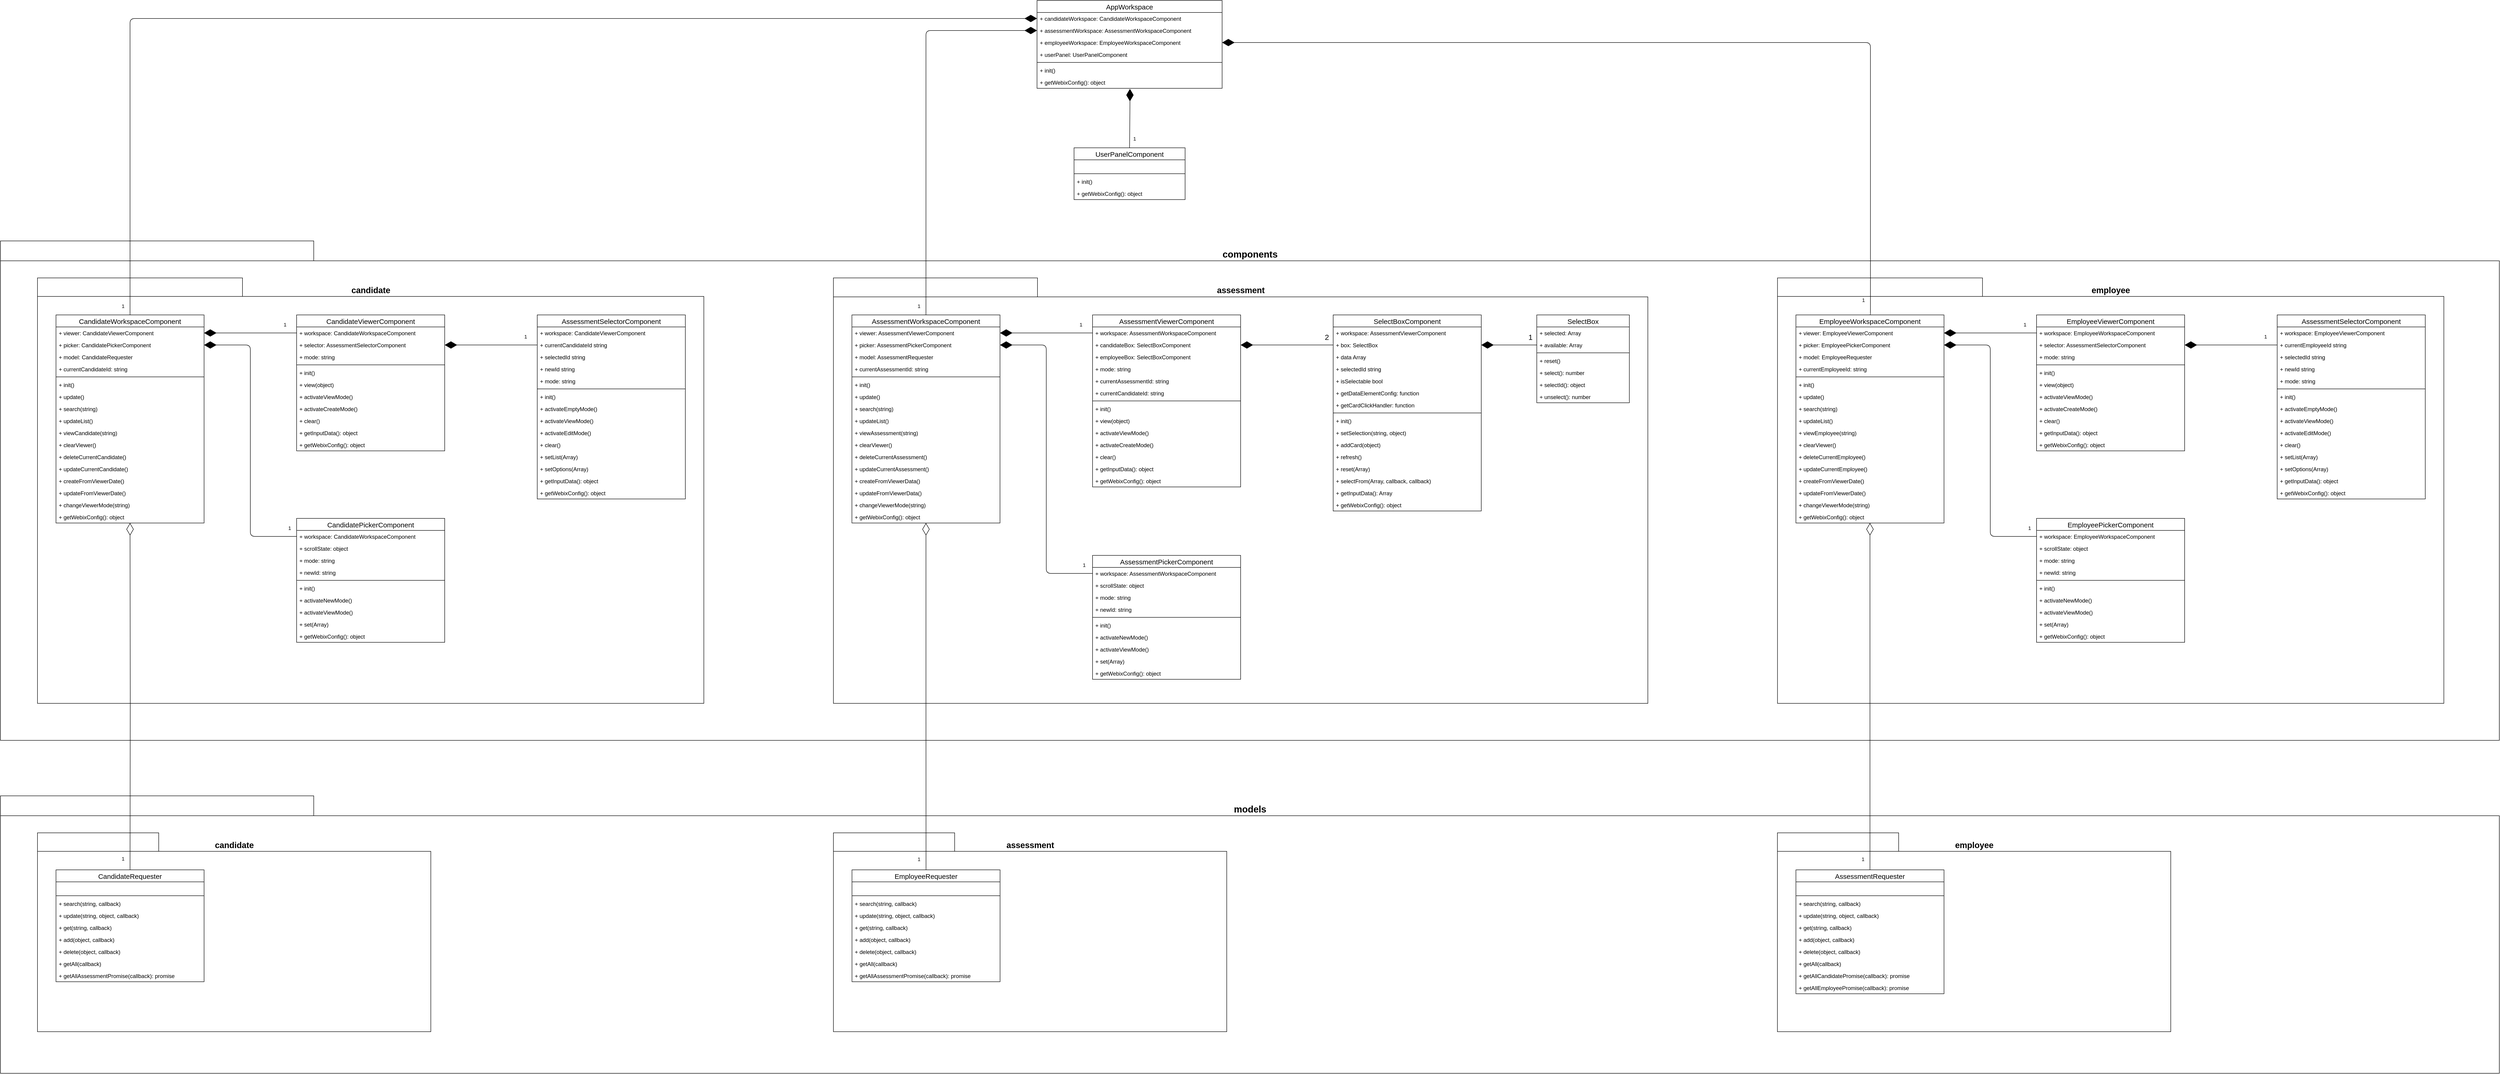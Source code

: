 <mxfile version="11.1.4" type="device"><diagram id="mllKzZcxSBPl__yXHMhN" name="Page-1"><mxGraphModel dx="1265" dy="1449" grid="1" gridSize="10" guides="0" tooltips="1" connect="1" arrows="1" fold="1" page="1" pageScale="1" pageWidth="1169" pageHeight="827" math="0" shadow="0"><root><mxCell id="0"/><mxCell id="1" parent="0"/><mxCell id="usaZnf7nKPZCQP1sHFUS-50" value="models" style="shape=folder;fontStyle=1;spacingTop=10;tabWidth=677;tabHeight=43;tabPosition=left;html=1;labelPosition=center;verticalLabelPosition=middle;align=center;verticalAlign=top;fontSize=20;" parent="1" vertex="1"><mxGeometry x="1520" y="1920" width="5400" height="600" as="geometry"/></mxCell><mxCell id="lk15sj6Xr-6PoFfQmghe-172" value="&lt;font style=&quot;font-size: 18px&quot;&gt;employee&lt;/font&gt;" style="shape=folder;fontStyle=1;spacingTop=10;tabWidth=262;tabHeight=40;tabPosition=left;html=1;strokeColor=#000000;verticalAlign=top;fontSize=15;" parent="1" vertex="1"><mxGeometry x="5360" y="2000" width="850" height="430" as="geometry"/></mxCell><mxCell id="lk15sj6Xr-6PoFfQmghe-170" value="&lt;font style=&quot;font-size: 18px&quot;&gt;assessment&lt;/font&gt;" style="shape=folder;fontStyle=1;spacingTop=10;tabWidth=262;tabHeight=40;tabPosition=left;html=1;strokeColor=#000000;verticalAlign=top;fontSize=15;" parent="1" vertex="1"><mxGeometry x="3320" y="2000" width="850" height="430" as="geometry"/></mxCell><mxCell id="lk15sj6Xr-6PoFfQmghe-169" value="&lt;font style=&quot;font-size: 18px&quot;&gt;candidate&lt;/font&gt;" style="shape=folder;fontStyle=1;spacingTop=10;tabWidth=262;tabHeight=40;tabPosition=left;html=1;strokeColor=#000000;verticalAlign=top;fontSize=15;" parent="1" vertex="1"><mxGeometry x="1600" y="2000" width="850" height="430" as="geometry"/></mxCell><mxCell id="2l3sJKeCtKo58aAs1OOg-1" value="components" style="shape=folder;fontStyle=1;spacingTop=10;tabWidth=677;tabHeight=43;tabPosition=left;html=1;labelPosition=center;verticalLabelPosition=middle;align=center;verticalAlign=top;fontSize=20;" parent="1" vertex="1"><mxGeometry x="1520" y="720" width="5400" height="1080" as="geometry"/></mxCell><mxCell id="lk15sj6Xr-6PoFfQmghe-168" value="&lt;span style=&quot;font-size: 18px&quot;&gt;employee&lt;/span&gt;" style="shape=folder;fontStyle=1;spacingTop=10;tabWidth=443;tabHeight=40;tabPosition=left;html=1;strokeColor=#000000;verticalAlign=top;fontSize=15;" parent="1" vertex="1"><mxGeometry x="5360.167" y="800" width="1440" height="920" as="geometry"/></mxCell><mxCell id="2l3sJKeCtKo58aAs1OOg-25" value="&lt;font style=&quot;font-size: 18px&quot;&gt;candidate&lt;/font&gt;" style="shape=folder;fontStyle=1;spacingTop=10;tabWidth=443;tabHeight=40;tabPosition=left;html=1;strokeColor=#000000;verticalAlign=top;fontSize=15;" parent="1" vertex="1"><mxGeometry x="1600" y="800" width="1440" height="920" as="geometry"/></mxCell><mxCell id="usaZnf7nKPZCQP1sHFUS-23" value="&lt;font style=&quot;font-size: 18px;&quot;&gt;assessment&lt;/font&gt;" style="shape=folder;fontStyle=1;spacingTop=10;tabWidth=441;tabHeight=41;tabPosition=left;html=1;strokeColor=#000000;verticalAlign=top;fontSize=18;" parent="1" vertex="1"><mxGeometry x="3320" y="800" width="1760" height="920" as="geometry"/></mxCell><mxCell id="RNKqT3CUo7VASLMCbu9o-2" value="UserPanelComponent" style="swimlane;fontStyle=0;align=center;verticalAlign=middle;childLayout=stackLayout;horizontal=1;startSize=26;horizontalStack=0;resizeParent=1;resizeParentMax=0;resizeLast=0;collapsible=1;marginBottom=0;strokeColor=#000000;fontSize=15;html=0;" parent="1" vertex="1"><mxGeometry x="3840" y="518.571" width="240" height="112" as="geometry"/></mxCell><mxCell id="RNKqT3CUo7VASLMCbu9o-3" value=" " style="text;strokeColor=none;fillColor=none;align=left;verticalAlign=top;spacingLeft=4;spacingRight=4;overflow=hidden;rotatable=0;points=[[0,0.5],[1,0.5]];portConstraint=eastwest;" parent="RNKqT3CUo7VASLMCbu9o-2" vertex="1"><mxGeometry y="26" width="240" height="26" as="geometry"/></mxCell><mxCell id="RNKqT3CUo7VASLMCbu9o-4" value="" style="line;strokeWidth=1;fillColor=none;align=left;verticalAlign=middle;spacingTop=-1;spacingLeft=3;spacingRight=3;rotatable=0;labelPosition=right;points=[];portConstraint=eastwest;" parent="RNKqT3CUo7VASLMCbu9o-2" vertex="1"><mxGeometry y="52" width="240" height="8" as="geometry"/></mxCell><mxCell id="RNKqT3CUo7VASLMCbu9o-5" value="+ init()" style="text;strokeColor=none;fillColor=none;align=left;verticalAlign=top;spacingLeft=4;spacingRight=4;overflow=hidden;rotatable=0;points=[[0,0.5],[1,0.5]];portConstraint=eastwest;" parent="RNKqT3CUo7VASLMCbu9o-2" vertex="1"><mxGeometry y="60" width="240" height="26" as="geometry"/></mxCell><mxCell id="uvfV2M2-HtjjxhPUIYM1-2" value="+ getWebixConfig(): object" style="text;strokeColor=none;fillColor=none;align=left;verticalAlign=top;spacingLeft=4;spacingRight=4;overflow=hidden;rotatable=0;points=[[0,0.5],[1,0.5]];portConstraint=eastwest;" parent="RNKqT3CUo7VASLMCbu9o-2" vertex="1"><mxGeometry y="86" width="240" height="26" as="geometry"/></mxCell><mxCell id="uvfV2M2-HtjjxhPUIYM1-3" value="AppWorkspace" style="swimlane;fontStyle=0;align=center;verticalAlign=middle;childLayout=stackLayout;horizontal=1;startSize=26;horizontalStack=0;resizeParent=1;resizeParentMax=0;resizeLast=0;collapsible=1;marginBottom=0;strokeColor=#000000;fontSize=15;html=0;" parent="1" vertex="1"><mxGeometry x="3760" y="200" width="400" height="190" as="geometry"/></mxCell><mxCell id="uvfV2M2-HtjjxhPUIYM1-4" value="+ candidateWorkspace: CandidateWorkspaceComponent" style="text;strokeColor=none;fillColor=none;align=left;verticalAlign=top;spacingLeft=4;spacingRight=4;overflow=hidden;rotatable=0;points=[[0,0.5],[1,0.5]];portConstraint=eastwest;" parent="uvfV2M2-HtjjxhPUIYM1-3" vertex="1"><mxGeometry y="26" width="400" height="26" as="geometry"/></mxCell><mxCell id="uvfV2M2-HtjjxhPUIYM1-9" value="+ assessmentWorkspace: AssessmentWorkspaceComponent" style="text;strokeColor=none;fillColor=none;align=left;verticalAlign=top;spacingLeft=4;spacingRight=4;overflow=hidden;rotatable=0;points=[[0,0.5],[1,0.5]];portConstraint=eastwest;" parent="uvfV2M2-HtjjxhPUIYM1-3" vertex="1"><mxGeometry y="52" width="400" height="26" as="geometry"/></mxCell><mxCell id="uvfV2M2-HtjjxhPUIYM1-8" value="+ employeeWorkspace: EmployeeWorkspaceComponent" style="text;strokeColor=none;fillColor=none;align=left;verticalAlign=top;spacingLeft=4;spacingRight=4;overflow=hidden;rotatable=0;points=[[0,0.5],[1,0.5]];portConstraint=eastwest;" parent="uvfV2M2-HtjjxhPUIYM1-3" vertex="1"><mxGeometry y="78" width="400" height="26" as="geometry"/></mxCell><mxCell id="uvfV2M2-HtjjxhPUIYM1-10" value="+ userPanel: UserPanelComponent" style="text;strokeColor=none;fillColor=none;align=left;verticalAlign=top;spacingLeft=4;spacingRight=4;overflow=hidden;rotatable=0;points=[[0,0.5],[1,0.5]];portConstraint=eastwest;" parent="uvfV2M2-HtjjxhPUIYM1-3" vertex="1"><mxGeometry y="104" width="400" height="26" as="geometry"/></mxCell><mxCell id="uvfV2M2-HtjjxhPUIYM1-5" value="" style="line;strokeWidth=1;fillColor=none;align=left;verticalAlign=middle;spacingTop=-1;spacingLeft=3;spacingRight=3;rotatable=0;labelPosition=right;points=[];portConstraint=eastwest;" parent="uvfV2M2-HtjjxhPUIYM1-3" vertex="1"><mxGeometry y="130" width="400" height="8" as="geometry"/></mxCell><mxCell id="uvfV2M2-HtjjxhPUIYM1-6" value="+ init()" style="text;strokeColor=none;fillColor=none;align=left;verticalAlign=top;spacingLeft=4;spacingRight=4;overflow=hidden;rotatable=0;points=[[0,0.5],[1,0.5]];portConstraint=eastwest;" parent="uvfV2M2-HtjjxhPUIYM1-3" vertex="1"><mxGeometry y="138" width="400" height="26" as="geometry"/></mxCell><mxCell id="uvfV2M2-HtjjxhPUIYM1-7" value="+ getWebixConfig(): object" style="text;strokeColor=none;fillColor=none;align=left;verticalAlign=top;spacingLeft=4;spacingRight=4;overflow=hidden;rotatable=0;points=[[0,0.5],[1,0.5]];portConstraint=eastwest;" parent="uvfV2M2-HtjjxhPUIYM1-3" vertex="1"><mxGeometry y="164" width="400" height="26" as="geometry"/></mxCell><mxCell id="uvfV2M2-HtjjxhPUIYM1-11" value="CandidateWorkspaceComponent" style="swimlane;fontStyle=0;align=center;verticalAlign=middle;childLayout=stackLayout;horizontal=1;startSize=26;horizontalStack=0;resizeParent=1;resizeParentMax=0;resizeLast=0;collapsible=1;marginBottom=0;strokeColor=#000000;fontSize=15;html=0;" parent="1" vertex="1"><mxGeometry x="1640" y="880" width="320" height="450" as="geometry"/></mxCell><mxCell id="uvfV2M2-HtjjxhPUIYM1-13" value="+ viewer: CandidateViewerComponent" style="text;strokeColor=none;fillColor=none;align=left;verticalAlign=top;spacingLeft=4;spacingRight=4;overflow=hidden;rotatable=0;points=[[0,0.5],[1,0.5]];portConstraint=eastwest;" parent="uvfV2M2-HtjjxhPUIYM1-11" vertex="1"><mxGeometry y="26" width="320" height="26" as="geometry"/></mxCell><mxCell id="uvfV2M2-HtjjxhPUIYM1-12" value="+ picker: CandidatePickerComponent" style="text;strokeColor=none;fillColor=none;align=left;verticalAlign=top;spacingLeft=4;spacingRight=4;overflow=hidden;rotatable=0;points=[[0,0.5],[1,0.5]];portConstraint=eastwest;" parent="uvfV2M2-HtjjxhPUIYM1-11" vertex="1"><mxGeometry y="52" width="320" height="26" as="geometry"/></mxCell><mxCell id="uvfV2M2-HtjjxhPUIYM1-14" value="+ model: CandidateRequester" style="text;strokeColor=none;fillColor=none;align=left;verticalAlign=top;spacingLeft=4;spacingRight=4;overflow=hidden;rotatable=0;points=[[0,0.5],[1,0.5]];portConstraint=eastwest;" parent="uvfV2M2-HtjjxhPUIYM1-11" vertex="1"><mxGeometry y="78" width="320" height="26" as="geometry"/></mxCell><mxCell id="uvfV2M2-HtjjxhPUIYM1-15" value="+ currentCandidateId: string" style="text;strokeColor=none;fillColor=none;align=left;verticalAlign=top;spacingLeft=4;spacingRight=4;overflow=hidden;rotatable=0;points=[[0,0.5],[1,0.5]];portConstraint=eastwest;" parent="uvfV2M2-HtjjxhPUIYM1-11" vertex="1"><mxGeometry y="104" width="320" height="26" as="geometry"/></mxCell><mxCell id="uvfV2M2-HtjjxhPUIYM1-16" value="" style="line;strokeWidth=1;fillColor=none;align=left;verticalAlign=middle;spacingTop=-1;spacingLeft=3;spacingRight=3;rotatable=0;labelPosition=right;points=[];portConstraint=eastwest;" parent="uvfV2M2-HtjjxhPUIYM1-11" vertex="1"><mxGeometry y="130" width="320" height="8" as="geometry"/></mxCell><mxCell id="uvfV2M2-HtjjxhPUIYM1-17" value="+ init()" style="text;strokeColor=none;fillColor=none;align=left;verticalAlign=top;spacingLeft=4;spacingRight=4;overflow=hidden;rotatable=0;points=[[0,0.5],[1,0.5]];portConstraint=eastwest;" parent="uvfV2M2-HtjjxhPUIYM1-11" vertex="1"><mxGeometry y="138" width="320" height="26" as="geometry"/></mxCell><mxCell id="uvfV2M2-HtjjxhPUIYM1-19" value="+ update()" style="text;strokeColor=none;fillColor=none;align=left;verticalAlign=top;spacingLeft=4;spacingRight=4;overflow=hidden;rotatable=0;points=[[0,0.5],[1,0.5]];portConstraint=eastwest;" parent="uvfV2M2-HtjjxhPUIYM1-11" vertex="1"><mxGeometry y="164" width="320" height="26" as="geometry"/></mxCell><mxCell id="uvfV2M2-HtjjxhPUIYM1-20" value="+ search(string)" style="text;strokeColor=none;fillColor=none;align=left;verticalAlign=top;spacingLeft=4;spacingRight=4;overflow=hidden;rotatable=0;points=[[0,0.5],[1,0.5]];portConstraint=eastwest;" parent="uvfV2M2-HtjjxhPUIYM1-11" vertex="1"><mxGeometry y="190" width="320" height="26" as="geometry"/></mxCell><mxCell id="uvfV2M2-HtjjxhPUIYM1-21" value="+ updateList()" style="text;strokeColor=none;fillColor=none;align=left;verticalAlign=top;spacingLeft=4;spacingRight=4;overflow=hidden;rotatable=0;points=[[0,0.5],[1,0.5]];portConstraint=eastwest;" parent="uvfV2M2-HtjjxhPUIYM1-11" vertex="1"><mxGeometry y="216" width="320" height="26" as="geometry"/></mxCell><mxCell id="uvfV2M2-HtjjxhPUIYM1-22" value="+ viewCandidate(string)" style="text;strokeColor=none;fillColor=none;align=left;verticalAlign=top;spacingLeft=4;spacingRight=4;overflow=hidden;rotatable=0;points=[[0,0.5],[1,0.5]];portConstraint=eastwest;" parent="uvfV2M2-HtjjxhPUIYM1-11" vertex="1"><mxGeometry y="242" width="320" height="26" as="geometry"/></mxCell><mxCell id="uvfV2M2-HtjjxhPUIYM1-23" value="+ clearViewer()" style="text;strokeColor=none;fillColor=none;align=left;verticalAlign=top;spacingLeft=4;spacingRight=4;overflow=hidden;rotatable=0;points=[[0,0.5],[1,0.5]];portConstraint=eastwest;" parent="uvfV2M2-HtjjxhPUIYM1-11" vertex="1"><mxGeometry y="268" width="320" height="26" as="geometry"/></mxCell><mxCell id="uvfV2M2-HtjjxhPUIYM1-24" value="+ deleteCurrentCandidate()" style="text;strokeColor=none;fillColor=none;align=left;verticalAlign=top;spacingLeft=4;spacingRight=4;overflow=hidden;rotatable=0;points=[[0,0.5],[1,0.5]];portConstraint=eastwest;" parent="uvfV2M2-HtjjxhPUIYM1-11" vertex="1"><mxGeometry y="294" width="320" height="26" as="geometry"/></mxCell><mxCell id="uvfV2M2-HtjjxhPUIYM1-25" value="+ updateCurrentCandidate()" style="text;strokeColor=none;fillColor=none;align=left;verticalAlign=top;spacingLeft=4;spacingRight=4;overflow=hidden;rotatable=0;points=[[0,0.5],[1,0.5]];portConstraint=eastwest;" parent="uvfV2M2-HtjjxhPUIYM1-11" vertex="1"><mxGeometry y="320" width="320" height="26" as="geometry"/></mxCell><mxCell id="uvfV2M2-HtjjxhPUIYM1-26" value="+ createFromViewerDate()" style="text;strokeColor=none;fillColor=none;align=left;verticalAlign=top;spacingLeft=4;spacingRight=4;overflow=hidden;rotatable=0;points=[[0,0.5],[1,0.5]];portConstraint=eastwest;" parent="uvfV2M2-HtjjxhPUIYM1-11" vertex="1"><mxGeometry y="346" width="320" height="26" as="geometry"/></mxCell><mxCell id="uvfV2M2-HtjjxhPUIYM1-27" value="+ updateFromViewerDate()" style="text;strokeColor=none;fillColor=none;align=left;verticalAlign=top;spacingLeft=4;spacingRight=4;overflow=hidden;rotatable=0;points=[[0,0.5],[1,0.5]];portConstraint=eastwest;" parent="uvfV2M2-HtjjxhPUIYM1-11" vertex="1"><mxGeometry y="372" width="320" height="26" as="geometry"/></mxCell><mxCell id="uvfV2M2-HtjjxhPUIYM1-28" value="+ changeViewerMode(string)" style="text;strokeColor=none;fillColor=none;align=left;verticalAlign=top;spacingLeft=4;spacingRight=4;overflow=hidden;rotatable=0;points=[[0,0.5],[1,0.5]];portConstraint=eastwest;" parent="uvfV2M2-HtjjxhPUIYM1-11" vertex="1"><mxGeometry y="398" width="320" height="26" as="geometry"/></mxCell><mxCell id="uvfV2M2-HtjjxhPUIYM1-18" value="+ getWebixConfig(): object" style="text;strokeColor=none;fillColor=none;align=left;verticalAlign=top;spacingLeft=4;spacingRight=4;overflow=hidden;rotatable=0;points=[[0,0.5],[1,0.5]];portConstraint=eastwest;" parent="uvfV2M2-HtjjxhPUIYM1-11" vertex="1"><mxGeometry y="424" width="320" height="26" as="geometry"/></mxCell><mxCell id="uvfV2M2-HtjjxhPUIYM1-30" value="CandidateRequester" style="swimlane;fontStyle=0;align=center;verticalAlign=middle;childLayout=stackLayout;horizontal=1;startSize=26;horizontalStack=0;resizeParent=1;resizeParentMax=0;resizeLast=0;collapsible=1;marginBottom=0;strokeColor=#000000;fontSize=15;html=0;" parent="1" vertex="1"><mxGeometry x="1640" y="2080" width="320" height="242" as="geometry"/></mxCell><mxCell id="uvfV2M2-HtjjxhPUIYM1-34" value=" " style="text;strokeColor=none;fillColor=none;align=left;verticalAlign=top;spacingLeft=4;spacingRight=4;overflow=hidden;rotatable=0;points=[[0,0.5],[1,0.5]];portConstraint=eastwest;" parent="uvfV2M2-HtjjxhPUIYM1-30" vertex="1"><mxGeometry y="26" width="320" height="26" as="geometry"/></mxCell><mxCell id="uvfV2M2-HtjjxhPUIYM1-35" value="" style="line;strokeWidth=1;fillColor=none;align=left;verticalAlign=middle;spacingTop=-1;spacingLeft=3;spacingRight=3;rotatable=0;labelPosition=right;points=[];portConstraint=eastwest;" parent="uvfV2M2-HtjjxhPUIYM1-30" vertex="1"><mxGeometry y="52" width="320" height="8" as="geometry"/></mxCell><mxCell id="uvfV2M2-HtjjxhPUIYM1-36" value="+ search(string, callback)" style="text;strokeColor=none;fillColor=none;align=left;verticalAlign=top;spacingLeft=4;spacingRight=4;overflow=hidden;rotatable=0;points=[[0,0.5],[1,0.5]];portConstraint=eastwest;" parent="uvfV2M2-HtjjxhPUIYM1-30" vertex="1"><mxGeometry y="60" width="320" height="26" as="geometry"/></mxCell><mxCell id="uvfV2M2-HtjjxhPUIYM1-37" value="+ update(string, object, callback)" style="text;strokeColor=none;fillColor=none;align=left;verticalAlign=top;spacingLeft=4;spacingRight=4;overflow=hidden;rotatable=0;points=[[0,0.5],[1,0.5]];portConstraint=eastwest;" parent="uvfV2M2-HtjjxhPUIYM1-30" vertex="1"><mxGeometry y="86" width="320" height="26" as="geometry"/></mxCell><mxCell id="uvfV2M2-HtjjxhPUIYM1-39" value="+ get(string, callback)" style="text;strokeColor=none;fillColor=none;align=left;verticalAlign=top;spacingLeft=4;spacingRight=4;overflow=hidden;rotatable=0;points=[[0,0.5],[1,0.5]];portConstraint=eastwest;" parent="uvfV2M2-HtjjxhPUIYM1-30" vertex="1"><mxGeometry y="112" width="320" height="26" as="geometry"/></mxCell><mxCell id="uvfV2M2-HtjjxhPUIYM1-40" value="+ add(object, callback)" style="text;strokeColor=none;fillColor=none;align=left;verticalAlign=top;spacingLeft=4;spacingRight=4;overflow=hidden;rotatable=0;points=[[0,0.5],[1,0.5]];portConstraint=eastwest;" parent="uvfV2M2-HtjjxhPUIYM1-30" vertex="1"><mxGeometry y="138" width="320" height="26" as="geometry"/></mxCell><mxCell id="uvfV2M2-HtjjxhPUIYM1-42" value="+ delete(object, callback)" style="text;strokeColor=none;fillColor=none;align=left;verticalAlign=top;spacingLeft=4;spacingRight=4;overflow=hidden;rotatable=0;points=[[0,0.5],[1,0.5]];portConstraint=eastwest;" parent="uvfV2M2-HtjjxhPUIYM1-30" vertex="1"><mxGeometry y="164" width="320" height="26" as="geometry"/></mxCell><mxCell id="uvfV2M2-HtjjxhPUIYM1-46" value="+ getAll(callback)" style="text;strokeColor=none;fillColor=none;align=left;verticalAlign=top;spacingLeft=4;spacingRight=4;overflow=hidden;rotatable=0;points=[[0,0.5],[1,0.5]];portConstraint=eastwest;" parent="uvfV2M2-HtjjxhPUIYM1-30" vertex="1"><mxGeometry y="190" width="320" height="26" as="geometry"/></mxCell><mxCell id="uvfV2M2-HtjjxhPUIYM1-47" value="+ getAllAssessmentPromise(callback): promise" style="text;strokeColor=none;fillColor=none;align=left;verticalAlign=top;spacingLeft=4;spacingRight=4;overflow=hidden;rotatable=0;points=[[0,0.5],[1,0.5]];portConstraint=eastwest;" parent="uvfV2M2-HtjjxhPUIYM1-30" vertex="1"><mxGeometry y="216" width="320" height="26" as="geometry"/></mxCell><mxCell id="uvfV2M2-HtjjxhPUIYM1-48" value="CandidateViewerComponent" style="swimlane;fontStyle=0;align=center;verticalAlign=middle;childLayout=stackLayout;horizontal=1;startSize=26;horizontalStack=0;resizeParent=1;resizeParentMax=0;resizeLast=0;collapsible=1;marginBottom=0;strokeColor=#000000;fontSize=15;html=0;" parent="1" vertex="1"><mxGeometry x="2160" y="880" width="320" height="294" as="geometry"/></mxCell><mxCell id="uvfV2M2-HtjjxhPUIYM1-49" value="+ workspace: CandidateWorkspaceComponent" style="text;strokeColor=none;fillColor=none;align=left;verticalAlign=top;spacingLeft=4;spacingRight=4;overflow=hidden;rotatable=0;points=[[0,0.5],[1,0.5]];portConstraint=eastwest;" parent="uvfV2M2-HtjjxhPUIYM1-48" vertex="1"><mxGeometry y="26" width="320" height="26" as="geometry"/></mxCell><mxCell id="uvfV2M2-HtjjxhPUIYM1-50" value="+ selector: AssessmentSelectorComponent" style="text;strokeColor=none;fillColor=none;align=left;verticalAlign=top;spacingLeft=4;spacingRight=4;overflow=hidden;rotatable=0;points=[[0,0.5],[1,0.5]];portConstraint=eastwest;" parent="uvfV2M2-HtjjxhPUIYM1-48" vertex="1"><mxGeometry y="52" width="320" height="26" as="geometry"/></mxCell><mxCell id="uvfV2M2-HtjjxhPUIYM1-51" value="+ mode: string" style="text;strokeColor=none;fillColor=none;align=left;verticalAlign=top;spacingLeft=4;spacingRight=4;overflow=hidden;rotatable=0;points=[[0,0.5],[1,0.5]];portConstraint=eastwest;" parent="uvfV2M2-HtjjxhPUIYM1-48" vertex="1"><mxGeometry y="78" width="320" height="26" as="geometry"/></mxCell><mxCell id="uvfV2M2-HtjjxhPUIYM1-53" value="" style="line;strokeWidth=1;fillColor=none;align=left;verticalAlign=middle;spacingTop=-1;spacingLeft=3;spacingRight=3;rotatable=0;labelPosition=right;points=[];portConstraint=eastwest;" parent="uvfV2M2-HtjjxhPUIYM1-48" vertex="1"><mxGeometry y="104" width="320" height="8" as="geometry"/></mxCell><mxCell id="uvfV2M2-HtjjxhPUIYM1-54" value="+ init()" style="text;strokeColor=none;fillColor=none;align=left;verticalAlign=top;spacingLeft=4;spacingRight=4;overflow=hidden;rotatable=0;points=[[0,0.5],[1,0.5]];portConstraint=eastwest;" parent="uvfV2M2-HtjjxhPUIYM1-48" vertex="1"><mxGeometry y="112" width="320" height="26" as="geometry"/></mxCell><mxCell id="uvfV2M2-HtjjxhPUIYM1-55" value="+ view(object)" style="text;strokeColor=none;fillColor=none;align=left;verticalAlign=top;spacingLeft=4;spacingRight=4;overflow=hidden;rotatable=0;points=[[0,0.5],[1,0.5]];portConstraint=eastwest;" parent="uvfV2M2-HtjjxhPUIYM1-48" vertex="1"><mxGeometry y="138" width="320" height="26" as="geometry"/></mxCell><mxCell id="uvfV2M2-HtjjxhPUIYM1-56" value="+ activateViewMode()" style="text;strokeColor=none;fillColor=none;align=left;verticalAlign=top;spacingLeft=4;spacingRight=4;overflow=hidden;rotatable=0;points=[[0,0.5],[1,0.5]];portConstraint=eastwest;" parent="uvfV2M2-HtjjxhPUIYM1-48" vertex="1"><mxGeometry y="164" width="320" height="26" as="geometry"/></mxCell><mxCell id="uvfV2M2-HtjjxhPUIYM1-57" value="+ activateCreateMode()" style="text;strokeColor=none;fillColor=none;align=left;verticalAlign=top;spacingLeft=4;spacingRight=4;overflow=hidden;rotatable=0;points=[[0,0.5],[1,0.5]];portConstraint=eastwest;" parent="uvfV2M2-HtjjxhPUIYM1-48" vertex="1"><mxGeometry y="190" width="320" height="26" as="geometry"/></mxCell><mxCell id="uvfV2M2-HtjjxhPUIYM1-59" value="+ clear()" style="text;strokeColor=none;fillColor=none;align=left;verticalAlign=top;spacingLeft=4;spacingRight=4;overflow=hidden;rotatable=0;points=[[0,0.5],[1,0.5]];portConstraint=eastwest;" parent="uvfV2M2-HtjjxhPUIYM1-48" vertex="1"><mxGeometry y="216" width="320" height="26" as="geometry"/></mxCell><mxCell id="uvfV2M2-HtjjxhPUIYM1-64" value="+ getInputData(): object" style="text;strokeColor=none;fillColor=none;align=left;verticalAlign=top;spacingLeft=4;spacingRight=4;overflow=hidden;rotatable=0;points=[[0,0.5],[1,0.5]];portConstraint=eastwest;" parent="uvfV2M2-HtjjxhPUIYM1-48" vertex="1"><mxGeometry y="242" width="320" height="26" as="geometry"/></mxCell><mxCell id="uvfV2M2-HtjjxhPUIYM1-65" value="+ getWebixConfig(): object" style="text;strokeColor=none;fillColor=none;align=left;verticalAlign=top;spacingLeft=4;spacingRight=4;overflow=hidden;rotatable=0;points=[[0,0.5],[1,0.5]];portConstraint=eastwest;" parent="uvfV2M2-HtjjxhPUIYM1-48" vertex="1"><mxGeometry y="268" width="320" height="26" as="geometry"/></mxCell><mxCell id="IPomsAjN8Ab0vccTzJ58-1" value="CandidatePickerComponent" style="swimlane;fontStyle=0;align=center;verticalAlign=middle;childLayout=stackLayout;horizontal=1;startSize=26;horizontalStack=0;resizeParent=1;resizeParentMax=0;resizeLast=0;collapsible=1;marginBottom=0;strokeColor=#000000;fontSize=15;html=0;" parent="1" vertex="1"><mxGeometry x="2160" y="1320" width="320" height="268" as="geometry"/></mxCell><mxCell id="IPomsAjN8Ab0vccTzJ58-2" value="+ workspace: CandidateWorkspaceComponent" style="text;strokeColor=none;fillColor=none;align=left;verticalAlign=top;spacingLeft=4;spacingRight=4;overflow=hidden;rotatable=0;points=[[0,0.5],[1,0.5]];portConstraint=eastwest;" parent="IPomsAjN8Ab0vccTzJ58-1" vertex="1"><mxGeometry y="26" width="320" height="26" as="geometry"/></mxCell><mxCell id="IPomsAjN8Ab0vccTzJ58-3" value="+ scrollState: object" style="text;strokeColor=none;fillColor=none;align=left;verticalAlign=top;spacingLeft=4;spacingRight=4;overflow=hidden;rotatable=0;points=[[0,0.5],[1,0.5]];portConstraint=eastwest;" parent="IPomsAjN8Ab0vccTzJ58-1" vertex="1"><mxGeometry y="52" width="320" height="26" as="geometry"/></mxCell><mxCell id="IPomsAjN8Ab0vccTzJ58-4" value="+ mode: string" style="text;strokeColor=none;fillColor=none;align=left;verticalAlign=top;spacingLeft=4;spacingRight=4;overflow=hidden;rotatable=0;points=[[0,0.5],[1,0.5]];portConstraint=eastwest;" parent="IPomsAjN8Ab0vccTzJ58-1" vertex="1"><mxGeometry y="78" width="320" height="26" as="geometry"/></mxCell><mxCell id="IPomsAjN8Ab0vccTzJ58-14" value="+ newId: string" style="text;strokeColor=none;fillColor=none;align=left;verticalAlign=top;spacingLeft=4;spacingRight=4;overflow=hidden;rotatable=0;points=[[0,0.5],[1,0.5]];portConstraint=eastwest;" parent="IPomsAjN8Ab0vccTzJ58-1" vertex="1"><mxGeometry y="104" width="320" height="26" as="geometry"/></mxCell><mxCell id="IPomsAjN8Ab0vccTzJ58-5" value="" style="line;strokeWidth=1;fillColor=none;align=left;verticalAlign=middle;spacingTop=-1;spacingLeft=3;spacingRight=3;rotatable=0;labelPosition=right;points=[];portConstraint=eastwest;" parent="IPomsAjN8Ab0vccTzJ58-1" vertex="1"><mxGeometry y="130" width="320" height="8" as="geometry"/></mxCell><mxCell id="IPomsAjN8Ab0vccTzJ58-6" value="+ init()" style="text;strokeColor=none;fillColor=none;align=left;verticalAlign=top;spacingLeft=4;spacingRight=4;overflow=hidden;rotatable=0;points=[[0,0.5],[1,0.5]];portConstraint=eastwest;" parent="IPomsAjN8Ab0vccTzJ58-1" vertex="1"><mxGeometry y="138" width="320" height="26" as="geometry"/></mxCell><mxCell id="IPomsAjN8Ab0vccTzJ58-8" value="+ activateNewMode()" style="text;strokeColor=none;fillColor=none;align=left;verticalAlign=top;spacingLeft=4;spacingRight=4;overflow=hidden;rotatable=0;points=[[0,0.5],[1,0.5]];portConstraint=eastwest;" parent="IPomsAjN8Ab0vccTzJ58-1" vertex="1"><mxGeometry y="164" width="320" height="26" as="geometry"/></mxCell><mxCell id="IPomsAjN8Ab0vccTzJ58-9" value="+ activateViewMode()" style="text;strokeColor=none;fillColor=none;align=left;verticalAlign=top;spacingLeft=4;spacingRight=4;overflow=hidden;rotatable=0;points=[[0,0.5],[1,0.5]];portConstraint=eastwest;" parent="IPomsAjN8Ab0vccTzJ58-1" vertex="1"><mxGeometry y="190" width="320" height="26" as="geometry"/></mxCell><mxCell id="IPomsAjN8Ab0vccTzJ58-11" value="+ set(Array)" style="text;strokeColor=none;fillColor=none;align=left;verticalAlign=top;spacingLeft=4;spacingRight=4;overflow=hidden;rotatable=0;points=[[0,0.5],[1,0.5]];portConstraint=eastwest;" parent="IPomsAjN8Ab0vccTzJ58-1" vertex="1"><mxGeometry y="216" width="320" height="26" as="geometry"/></mxCell><mxCell id="IPomsAjN8Ab0vccTzJ58-13" value="+ getWebixConfig(): object" style="text;strokeColor=none;fillColor=none;align=left;verticalAlign=top;spacingLeft=4;spacingRight=4;overflow=hidden;rotatable=0;points=[[0,0.5],[1,0.5]];portConstraint=eastwest;" parent="IPomsAjN8Ab0vccTzJ58-1" vertex="1"><mxGeometry y="242" width="320" height="26" as="geometry"/></mxCell><mxCell id="IPomsAjN8Ab0vccTzJ58-15" value="AssessmentSelectorComponent" style="swimlane;fontStyle=0;align=center;verticalAlign=middle;childLayout=stackLayout;horizontal=1;startSize=26;horizontalStack=0;resizeParent=1;resizeParentMax=0;resizeLast=0;collapsible=1;marginBottom=0;strokeColor=#000000;fontSize=15;html=0;" parent="1" vertex="1"><mxGeometry x="2680" y="880" width="320" height="398" as="geometry"/></mxCell><mxCell id="IPomsAjN8Ab0vccTzJ58-16" value="+ workspace: CandidateViewerComponent" style="text;strokeColor=none;fillColor=none;align=left;verticalAlign=top;spacingLeft=4;spacingRight=4;overflow=hidden;rotatable=0;points=[[0,0.5],[1,0.5]];portConstraint=eastwest;" parent="IPomsAjN8Ab0vccTzJ58-15" vertex="1"><mxGeometry y="26" width="320" height="26" as="geometry"/></mxCell><mxCell id="IPomsAjN8Ab0vccTzJ58-17" value="+ currentCandidateId string" style="text;strokeColor=none;fillColor=none;align=left;verticalAlign=top;spacingLeft=4;spacingRight=4;overflow=hidden;rotatable=0;points=[[0,0.5],[1,0.5]];portConstraint=eastwest;" parent="IPomsAjN8Ab0vccTzJ58-15" vertex="1"><mxGeometry y="52" width="320" height="26" as="geometry"/></mxCell><mxCell id="IPomsAjN8Ab0vccTzJ58-28" value="+ selectedId string" style="text;strokeColor=none;fillColor=none;align=left;verticalAlign=top;spacingLeft=4;spacingRight=4;overflow=hidden;rotatable=0;points=[[0,0.5],[1,0.5]];portConstraint=eastwest;" parent="IPomsAjN8Ab0vccTzJ58-15" vertex="1"><mxGeometry y="78" width="320" height="26" as="geometry"/></mxCell><mxCell id="IPomsAjN8Ab0vccTzJ58-29" value="+ newId string" style="text;strokeColor=none;fillColor=none;align=left;verticalAlign=top;spacingLeft=4;spacingRight=4;overflow=hidden;rotatable=0;points=[[0,0.5],[1,0.5]];portConstraint=eastwest;" parent="IPomsAjN8Ab0vccTzJ58-15" vertex="1"><mxGeometry y="104" width="320" height="26" as="geometry"/></mxCell><mxCell id="IPomsAjN8Ab0vccTzJ58-18" value="+ mode: string" style="text;strokeColor=none;fillColor=none;align=left;verticalAlign=top;spacingLeft=4;spacingRight=4;overflow=hidden;rotatable=0;points=[[0,0.5],[1,0.5]];portConstraint=eastwest;" parent="IPomsAjN8Ab0vccTzJ58-15" vertex="1"><mxGeometry y="130" width="320" height="26" as="geometry"/></mxCell><mxCell id="IPomsAjN8Ab0vccTzJ58-19" value="" style="line;strokeWidth=1;fillColor=none;align=left;verticalAlign=middle;spacingTop=-1;spacingLeft=3;spacingRight=3;rotatable=0;labelPosition=right;points=[];portConstraint=eastwest;" parent="IPomsAjN8Ab0vccTzJ58-15" vertex="1"><mxGeometry y="156" width="320" height="8" as="geometry"/></mxCell><mxCell id="IPomsAjN8Ab0vccTzJ58-20" value="+ init()" style="text;strokeColor=none;fillColor=none;align=left;verticalAlign=top;spacingLeft=4;spacingRight=4;overflow=hidden;rotatable=0;points=[[0,0.5],[1,0.5]];portConstraint=eastwest;" parent="IPomsAjN8Ab0vccTzJ58-15" vertex="1"><mxGeometry y="164" width="320" height="26" as="geometry"/></mxCell><mxCell id="IPomsAjN8Ab0vccTzJ58-30" value="+ activateEmptyMode()" style="text;strokeColor=none;fillColor=none;align=left;verticalAlign=top;spacingLeft=4;spacingRight=4;overflow=hidden;rotatable=0;points=[[0,0.5],[1,0.5]];portConstraint=eastwest;" parent="IPomsAjN8Ab0vccTzJ58-15" vertex="1"><mxGeometry y="190" width="320" height="26" as="geometry"/></mxCell><mxCell id="IPomsAjN8Ab0vccTzJ58-22" value="+ activateViewMode()" style="text;strokeColor=none;fillColor=none;align=left;verticalAlign=top;spacingLeft=4;spacingRight=4;overflow=hidden;rotatable=0;points=[[0,0.5],[1,0.5]];portConstraint=eastwest;" parent="IPomsAjN8Ab0vccTzJ58-15" vertex="1"><mxGeometry y="216" width="320" height="26" as="geometry"/></mxCell><mxCell id="IPomsAjN8Ab0vccTzJ58-23" value="+ activateEditMode()" style="text;strokeColor=none;fillColor=none;align=left;verticalAlign=top;spacingLeft=4;spacingRight=4;overflow=hidden;rotatable=0;points=[[0,0.5],[1,0.5]];portConstraint=eastwest;" parent="IPomsAjN8Ab0vccTzJ58-15" vertex="1"><mxGeometry y="242" width="320" height="26" as="geometry"/></mxCell><mxCell id="IPomsAjN8Ab0vccTzJ58-24" value="+ clear()" style="text;strokeColor=none;fillColor=none;align=left;verticalAlign=top;spacingLeft=4;spacingRight=4;overflow=hidden;rotatable=0;points=[[0,0.5],[1,0.5]];portConstraint=eastwest;" parent="IPomsAjN8Ab0vccTzJ58-15" vertex="1"><mxGeometry y="268" width="320" height="26" as="geometry"/></mxCell><mxCell id="IPomsAjN8Ab0vccTzJ58-25" value="+ setList(Array)" style="text;strokeColor=none;fillColor=none;align=left;verticalAlign=top;spacingLeft=4;spacingRight=4;overflow=hidden;rotatable=0;points=[[0,0.5],[1,0.5]];portConstraint=eastwest;" parent="IPomsAjN8Ab0vccTzJ58-15" vertex="1"><mxGeometry y="294" width="320" height="26" as="geometry"/></mxCell><mxCell id="lk15sj6Xr-6PoFfQmghe-45" value="+ setOptions(Array)" style="text;strokeColor=none;fillColor=none;align=left;verticalAlign=top;spacingLeft=4;spacingRight=4;overflow=hidden;rotatable=0;points=[[0,0.5],[1,0.5]];portConstraint=eastwest;" parent="IPomsAjN8Ab0vccTzJ58-15" vertex="1"><mxGeometry y="320" width="320" height="26" as="geometry"/></mxCell><mxCell id="IPomsAjN8Ab0vccTzJ58-26" value="+ getInputData(): object" style="text;strokeColor=none;fillColor=none;align=left;verticalAlign=top;spacingLeft=4;spacingRight=4;overflow=hidden;rotatable=0;points=[[0,0.5],[1,0.5]];portConstraint=eastwest;" parent="IPomsAjN8Ab0vccTzJ58-15" vertex="1"><mxGeometry y="346" width="320" height="26" as="geometry"/></mxCell><mxCell id="IPomsAjN8Ab0vccTzJ58-27" value="+ getWebixConfig(): object" style="text;strokeColor=none;fillColor=none;align=left;verticalAlign=top;spacingLeft=4;spacingRight=4;overflow=hidden;rotatable=0;points=[[0,0.5],[1,0.5]];portConstraint=eastwest;" parent="IPomsAjN8Ab0vccTzJ58-15" vertex="1"><mxGeometry y="372" width="320" height="26" as="geometry"/></mxCell><mxCell id="IPomsAjN8Ab0vccTzJ58-31" value="EmployeeRequester" style="swimlane;fontStyle=0;align=center;verticalAlign=middle;childLayout=stackLayout;horizontal=1;startSize=26;horizontalStack=0;resizeParent=1;resizeParentMax=0;resizeLast=0;collapsible=1;marginBottom=0;strokeColor=#000000;fontSize=15;html=0;" parent="1" vertex="1"><mxGeometry x="3360.143" y="2080" width="320" height="242" as="geometry"/></mxCell><mxCell id="IPomsAjN8Ab0vccTzJ58-32" value=" " style="text;strokeColor=none;fillColor=none;align=left;verticalAlign=top;spacingLeft=4;spacingRight=4;overflow=hidden;rotatable=0;points=[[0,0.5],[1,0.5]];portConstraint=eastwest;" parent="IPomsAjN8Ab0vccTzJ58-31" vertex="1"><mxGeometry y="26" width="320" height="26" as="geometry"/></mxCell><mxCell id="IPomsAjN8Ab0vccTzJ58-33" value="" style="line;strokeWidth=1;fillColor=none;align=left;verticalAlign=middle;spacingTop=-1;spacingLeft=3;spacingRight=3;rotatable=0;labelPosition=right;points=[];portConstraint=eastwest;" parent="IPomsAjN8Ab0vccTzJ58-31" vertex="1"><mxGeometry y="52" width="320" height="8" as="geometry"/></mxCell><mxCell id="IPomsAjN8Ab0vccTzJ58-34" value="+ search(string, callback)" style="text;strokeColor=none;fillColor=none;align=left;verticalAlign=top;spacingLeft=4;spacingRight=4;overflow=hidden;rotatable=0;points=[[0,0.5],[1,0.5]];portConstraint=eastwest;" parent="IPomsAjN8Ab0vccTzJ58-31" vertex="1"><mxGeometry y="60" width="320" height="26" as="geometry"/></mxCell><mxCell id="IPomsAjN8Ab0vccTzJ58-35" value="+ update(string, object, callback)" style="text;strokeColor=none;fillColor=none;align=left;verticalAlign=top;spacingLeft=4;spacingRight=4;overflow=hidden;rotatable=0;points=[[0,0.5],[1,0.5]];portConstraint=eastwest;" parent="IPomsAjN8Ab0vccTzJ58-31" vertex="1"><mxGeometry y="86" width="320" height="26" as="geometry"/></mxCell><mxCell id="IPomsAjN8Ab0vccTzJ58-36" value="+ get(string, callback)" style="text;strokeColor=none;fillColor=none;align=left;verticalAlign=top;spacingLeft=4;spacingRight=4;overflow=hidden;rotatable=0;points=[[0,0.5],[1,0.5]];portConstraint=eastwest;" parent="IPomsAjN8Ab0vccTzJ58-31" vertex="1"><mxGeometry y="112" width="320" height="26" as="geometry"/></mxCell><mxCell id="IPomsAjN8Ab0vccTzJ58-37" value="+ add(object, callback)" style="text;strokeColor=none;fillColor=none;align=left;verticalAlign=top;spacingLeft=4;spacingRight=4;overflow=hidden;rotatable=0;points=[[0,0.5],[1,0.5]];portConstraint=eastwest;" parent="IPomsAjN8Ab0vccTzJ58-31" vertex="1"><mxGeometry y="138" width="320" height="26" as="geometry"/></mxCell><mxCell id="IPomsAjN8Ab0vccTzJ58-38" value="+ delete(object, callback)" style="text;strokeColor=none;fillColor=none;align=left;verticalAlign=top;spacingLeft=4;spacingRight=4;overflow=hidden;rotatable=0;points=[[0,0.5],[1,0.5]];portConstraint=eastwest;" parent="IPomsAjN8Ab0vccTzJ58-31" vertex="1"><mxGeometry y="164" width="320" height="26" as="geometry"/></mxCell><mxCell id="IPomsAjN8Ab0vccTzJ58-39" value="+ getAll(callback)" style="text;strokeColor=none;fillColor=none;align=left;verticalAlign=top;spacingLeft=4;spacingRight=4;overflow=hidden;rotatable=0;points=[[0,0.5],[1,0.5]];portConstraint=eastwest;" parent="IPomsAjN8Ab0vccTzJ58-31" vertex="1"><mxGeometry y="190" width="320" height="26" as="geometry"/></mxCell><mxCell id="IPomsAjN8Ab0vccTzJ58-40" value="+ getAllAssessmentPromise(callback): promise" style="text;strokeColor=none;fillColor=none;align=left;verticalAlign=top;spacingLeft=4;spacingRight=4;overflow=hidden;rotatable=0;points=[[0,0.5],[1,0.5]];portConstraint=eastwest;" parent="IPomsAjN8Ab0vccTzJ58-31" vertex="1"><mxGeometry y="216" width="320" height="26" as="geometry"/></mxCell><mxCell id="lk15sj6Xr-6PoFfQmghe-1" value="AssessmentRequester" style="swimlane;fontStyle=0;align=center;verticalAlign=middle;childLayout=stackLayout;horizontal=1;startSize=26;horizontalStack=0;resizeParent=1;resizeParentMax=0;resizeLast=0;collapsible=1;marginBottom=0;strokeColor=#000000;fontSize=15;html=0;" parent="1" vertex="1"><mxGeometry x="5400" y="2080" width="320" height="268" as="geometry"/></mxCell><mxCell id="lk15sj6Xr-6PoFfQmghe-2" value=" " style="text;strokeColor=none;fillColor=none;align=left;verticalAlign=top;spacingLeft=4;spacingRight=4;overflow=hidden;rotatable=0;points=[[0,0.5],[1,0.5]];portConstraint=eastwest;" parent="lk15sj6Xr-6PoFfQmghe-1" vertex="1"><mxGeometry y="26" width="320" height="26" as="geometry"/></mxCell><mxCell id="lk15sj6Xr-6PoFfQmghe-3" value="" style="line;strokeWidth=1;fillColor=none;align=left;verticalAlign=middle;spacingTop=-1;spacingLeft=3;spacingRight=3;rotatable=0;labelPosition=right;points=[];portConstraint=eastwest;" parent="lk15sj6Xr-6PoFfQmghe-1" vertex="1"><mxGeometry y="52" width="320" height="8" as="geometry"/></mxCell><mxCell id="lk15sj6Xr-6PoFfQmghe-4" value="+ search(string, callback)" style="text;strokeColor=none;fillColor=none;align=left;verticalAlign=top;spacingLeft=4;spacingRight=4;overflow=hidden;rotatable=0;points=[[0,0.5],[1,0.5]];portConstraint=eastwest;" parent="lk15sj6Xr-6PoFfQmghe-1" vertex="1"><mxGeometry y="60" width="320" height="26" as="geometry"/></mxCell><mxCell id="lk15sj6Xr-6PoFfQmghe-5" value="+ update(string, object, callback)" style="text;strokeColor=none;fillColor=none;align=left;verticalAlign=top;spacingLeft=4;spacingRight=4;overflow=hidden;rotatable=0;points=[[0,0.5],[1,0.5]];portConstraint=eastwest;" parent="lk15sj6Xr-6PoFfQmghe-1" vertex="1"><mxGeometry y="86" width="320" height="26" as="geometry"/></mxCell><mxCell id="lk15sj6Xr-6PoFfQmghe-6" value="+ get(string, callback)" style="text;strokeColor=none;fillColor=none;align=left;verticalAlign=top;spacingLeft=4;spacingRight=4;overflow=hidden;rotatable=0;points=[[0,0.5],[1,0.5]];portConstraint=eastwest;" parent="lk15sj6Xr-6PoFfQmghe-1" vertex="1"><mxGeometry y="112" width="320" height="26" as="geometry"/></mxCell><mxCell id="lk15sj6Xr-6PoFfQmghe-7" value="+ add(object, callback)" style="text;strokeColor=none;fillColor=none;align=left;verticalAlign=top;spacingLeft=4;spacingRight=4;overflow=hidden;rotatable=0;points=[[0,0.5],[1,0.5]];portConstraint=eastwest;" parent="lk15sj6Xr-6PoFfQmghe-1" vertex="1"><mxGeometry y="138" width="320" height="26" as="geometry"/></mxCell><mxCell id="lk15sj6Xr-6PoFfQmghe-8" value="+ delete(object, callback)" style="text;strokeColor=none;fillColor=none;align=left;verticalAlign=top;spacingLeft=4;spacingRight=4;overflow=hidden;rotatable=0;points=[[0,0.5],[1,0.5]];portConstraint=eastwest;" parent="lk15sj6Xr-6PoFfQmghe-1" vertex="1"><mxGeometry y="164" width="320" height="26" as="geometry"/></mxCell><mxCell id="lk15sj6Xr-6PoFfQmghe-9" value="+ getAll(callback)" style="text;strokeColor=none;fillColor=none;align=left;verticalAlign=top;spacingLeft=4;spacingRight=4;overflow=hidden;rotatable=0;points=[[0,0.5],[1,0.5]];portConstraint=eastwest;" parent="lk15sj6Xr-6PoFfQmghe-1" vertex="1"><mxGeometry y="190" width="320" height="26" as="geometry"/></mxCell><mxCell id="lk15sj6Xr-6PoFfQmghe-10" value="+ getAllCandidatePromise(callback): promise" style="text;strokeColor=none;fillColor=none;align=left;verticalAlign=top;spacingLeft=4;spacingRight=4;overflow=hidden;rotatable=0;points=[[0,0.5],[1,0.5]];portConstraint=eastwest;" parent="lk15sj6Xr-6PoFfQmghe-1" vertex="1"><mxGeometry y="216" width="320" height="26" as="geometry"/></mxCell><mxCell id="lk15sj6Xr-6PoFfQmghe-11" value="+ getAllEmployeePromise(callback): promise" style="text;strokeColor=none;fillColor=none;align=left;verticalAlign=top;spacingLeft=4;spacingRight=4;overflow=hidden;rotatable=0;points=[[0,0.5],[1,0.5]];portConstraint=eastwest;" parent="lk15sj6Xr-6PoFfQmghe-1" vertex="1"><mxGeometry y="242" width="320" height="26" as="geometry"/></mxCell><mxCell id="lk15sj6Xr-6PoFfQmghe-12" value="EmployeeWorkspaceComponent" style="swimlane;fontStyle=0;align=center;verticalAlign=middle;childLayout=stackLayout;horizontal=1;startSize=26;horizontalStack=0;resizeParent=1;resizeParentMax=0;resizeLast=0;collapsible=1;marginBottom=0;strokeColor=#000000;fontSize=15;html=0;" parent="1" vertex="1"><mxGeometry x="5400" y="880" width="320" height="450" as="geometry"/></mxCell><mxCell id="lk15sj6Xr-6PoFfQmghe-14" value="+ viewer: EmployeeViewerComponent" style="text;strokeColor=none;fillColor=none;align=left;verticalAlign=top;spacingLeft=4;spacingRight=4;overflow=hidden;rotatable=0;points=[[0,0.5],[1,0.5]];portConstraint=eastwest;" parent="lk15sj6Xr-6PoFfQmghe-12" vertex="1"><mxGeometry y="26" width="320" height="26" as="geometry"/></mxCell><mxCell id="lk15sj6Xr-6PoFfQmghe-13" value="+ picker: EmployeePickerComponent" style="text;strokeColor=none;fillColor=none;align=left;verticalAlign=top;spacingLeft=4;spacingRight=4;overflow=hidden;rotatable=0;points=[[0,0.5],[1,0.5]];portConstraint=eastwest;" parent="lk15sj6Xr-6PoFfQmghe-12" vertex="1"><mxGeometry y="52" width="320" height="26" as="geometry"/></mxCell><mxCell id="lk15sj6Xr-6PoFfQmghe-15" value="+ model: EmployeeRequester" style="text;strokeColor=none;fillColor=none;align=left;verticalAlign=top;spacingLeft=4;spacingRight=4;overflow=hidden;rotatable=0;points=[[0,0.5],[1,0.5]];portConstraint=eastwest;" parent="lk15sj6Xr-6PoFfQmghe-12" vertex="1"><mxGeometry y="78" width="320" height="26" as="geometry"/></mxCell><mxCell id="lk15sj6Xr-6PoFfQmghe-16" value="+ currentEmployeeId: string" style="text;strokeColor=none;fillColor=none;align=left;verticalAlign=top;spacingLeft=4;spacingRight=4;overflow=hidden;rotatable=0;points=[[0,0.5],[1,0.5]];portConstraint=eastwest;" parent="lk15sj6Xr-6PoFfQmghe-12" vertex="1"><mxGeometry y="104" width="320" height="26" as="geometry"/></mxCell><mxCell id="lk15sj6Xr-6PoFfQmghe-17" value="" style="line;strokeWidth=1;fillColor=none;align=left;verticalAlign=middle;spacingTop=-1;spacingLeft=3;spacingRight=3;rotatable=0;labelPosition=right;points=[];portConstraint=eastwest;" parent="lk15sj6Xr-6PoFfQmghe-12" vertex="1"><mxGeometry y="130" width="320" height="8" as="geometry"/></mxCell><mxCell id="lk15sj6Xr-6PoFfQmghe-18" value="+ init()" style="text;strokeColor=none;fillColor=none;align=left;verticalAlign=top;spacingLeft=4;spacingRight=4;overflow=hidden;rotatable=0;points=[[0,0.5],[1,0.5]];portConstraint=eastwest;" parent="lk15sj6Xr-6PoFfQmghe-12" vertex="1"><mxGeometry y="138" width="320" height="26" as="geometry"/></mxCell><mxCell id="lk15sj6Xr-6PoFfQmghe-19" value="+ update()" style="text;strokeColor=none;fillColor=none;align=left;verticalAlign=top;spacingLeft=4;spacingRight=4;overflow=hidden;rotatable=0;points=[[0,0.5],[1,0.5]];portConstraint=eastwest;" parent="lk15sj6Xr-6PoFfQmghe-12" vertex="1"><mxGeometry y="164" width="320" height="26" as="geometry"/></mxCell><mxCell id="lk15sj6Xr-6PoFfQmghe-20" value="+ search(string)" style="text;strokeColor=none;fillColor=none;align=left;verticalAlign=top;spacingLeft=4;spacingRight=4;overflow=hidden;rotatable=0;points=[[0,0.5],[1,0.5]];portConstraint=eastwest;" parent="lk15sj6Xr-6PoFfQmghe-12" vertex="1"><mxGeometry y="190" width="320" height="26" as="geometry"/></mxCell><mxCell id="lk15sj6Xr-6PoFfQmghe-21" value="+ updateList()" style="text;strokeColor=none;fillColor=none;align=left;verticalAlign=top;spacingLeft=4;spacingRight=4;overflow=hidden;rotatable=0;points=[[0,0.5],[1,0.5]];portConstraint=eastwest;" parent="lk15sj6Xr-6PoFfQmghe-12" vertex="1"><mxGeometry y="216" width="320" height="26" as="geometry"/></mxCell><mxCell id="lk15sj6Xr-6PoFfQmghe-22" value="+ viewEmployee(string)" style="text;strokeColor=none;fillColor=none;align=left;verticalAlign=top;spacingLeft=4;spacingRight=4;overflow=hidden;rotatable=0;points=[[0,0.5],[1,0.5]];portConstraint=eastwest;" parent="lk15sj6Xr-6PoFfQmghe-12" vertex="1"><mxGeometry y="242" width="320" height="26" as="geometry"/></mxCell><mxCell id="lk15sj6Xr-6PoFfQmghe-23" value="+ clearViewer()" style="text;strokeColor=none;fillColor=none;align=left;verticalAlign=top;spacingLeft=4;spacingRight=4;overflow=hidden;rotatable=0;points=[[0,0.5],[1,0.5]];portConstraint=eastwest;" parent="lk15sj6Xr-6PoFfQmghe-12" vertex="1"><mxGeometry y="268" width="320" height="26" as="geometry"/></mxCell><mxCell id="lk15sj6Xr-6PoFfQmghe-24" value="+ deleteCurrentEmployee()" style="text;strokeColor=none;fillColor=none;align=left;verticalAlign=top;spacingLeft=4;spacingRight=4;overflow=hidden;rotatable=0;points=[[0,0.5],[1,0.5]];portConstraint=eastwest;" parent="lk15sj6Xr-6PoFfQmghe-12" vertex="1"><mxGeometry y="294" width="320" height="26" as="geometry"/></mxCell><mxCell id="lk15sj6Xr-6PoFfQmghe-25" value="+ updateCurrentEmployee()" style="text;strokeColor=none;fillColor=none;align=left;verticalAlign=top;spacingLeft=4;spacingRight=4;overflow=hidden;rotatable=0;points=[[0,0.5],[1,0.5]];portConstraint=eastwest;" parent="lk15sj6Xr-6PoFfQmghe-12" vertex="1"><mxGeometry y="320" width="320" height="26" as="geometry"/></mxCell><mxCell id="lk15sj6Xr-6PoFfQmghe-26" value="+ createFromViewerDate()" style="text;strokeColor=none;fillColor=none;align=left;verticalAlign=top;spacingLeft=4;spacingRight=4;overflow=hidden;rotatable=0;points=[[0,0.5],[1,0.5]];portConstraint=eastwest;" parent="lk15sj6Xr-6PoFfQmghe-12" vertex="1"><mxGeometry y="346" width="320" height="26" as="geometry"/></mxCell><mxCell id="lk15sj6Xr-6PoFfQmghe-27" value="+ updateFromViewerDate()" style="text;strokeColor=none;fillColor=none;align=left;verticalAlign=top;spacingLeft=4;spacingRight=4;overflow=hidden;rotatable=0;points=[[0,0.5],[1,0.5]];portConstraint=eastwest;" parent="lk15sj6Xr-6PoFfQmghe-12" vertex="1"><mxGeometry y="372" width="320" height="26" as="geometry"/></mxCell><mxCell id="lk15sj6Xr-6PoFfQmghe-28" value="+ changeViewerMode(string)" style="text;strokeColor=none;fillColor=none;align=left;verticalAlign=top;spacingLeft=4;spacingRight=4;overflow=hidden;rotatable=0;points=[[0,0.5],[1,0.5]];portConstraint=eastwest;" parent="lk15sj6Xr-6PoFfQmghe-12" vertex="1"><mxGeometry y="398" width="320" height="26" as="geometry"/></mxCell><mxCell id="lk15sj6Xr-6PoFfQmghe-29" value="+ getWebixConfig(): object" style="text;strokeColor=none;fillColor=none;align=left;verticalAlign=top;spacingLeft=4;spacingRight=4;overflow=hidden;rotatable=0;points=[[0,0.5],[1,0.5]];portConstraint=eastwest;" parent="lk15sj6Xr-6PoFfQmghe-12" vertex="1"><mxGeometry y="424" width="320" height="26" as="geometry"/></mxCell><mxCell id="lk15sj6Xr-6PoFfQmghe-30" value="AssessmentSelectorComponent" style="swimlane;fontStyle=0;align=center;verticalAlign=middle;childLayout=stackLayout;horizontal=1;startSize=26;horizontalStack=0;resizeParent=1;resizeParentMax=0;resizeLast=0;collapsible=1;marginBottom=0;strokeColor=#000000;fontSize=15;html=0;" parent="1" vertex="1"><mxGeometry x="6440" y="880" width="320" height="398" as="geometry"/></mxCell><mxCell id="lk15sj6Xr-6PoFfQmghe-31" value="+ workspace: EmployeeViewerComponent" style="text;strokeColor=none;fillColor=none;align=left;verticalAlign=top;spacingLeft=4;spacingRight=4;overflow=hidden;rotatable=0;points=[[0,0.5],[1,0.5]];portConstraint=eastwest;" parent="lk15sj6Xr-6PoFfQmghe-30" vertex="1"><mxGeometry y="26" width="320" height="26" as="geometry"/></mxCell><mxCell id="lk15sj6Xr-6PoFfQmghe-32" value="+ currentEmployeeId string" style="text;strokeColor=none;fillColor=none;align=left;verticalAlign=top;spacingLeft=4;spacingRight=4;overflow=hidden;rotatable=0;points=[[0,0.5],[1,0.5]];portConstraint=eastwest;" parent="lk15sj6Xr-6PoFfQmghe-30" vertex="1"><mxGeometry y="52" width="320" height="26" as="geometry"/></mxCell><mxCell id="lk15sj6Xr-6PoFfQmghe-33" value="+ selectedId string" style="text;strokeColor=none;fillColor=none;align=left;verticalAlign=top;spacingLeft=4;spacingRight=4;overflow=hidden;rotatable=0;points=[[0,0.5],[1,0.5]];portConstraint=eastwest;" parent="lk15sj6Xr-6PoFfQmghe-30" vertex="1"><mxGeometry y="78" width="320" height="26" as="geometry"/></mxCell><mxCell id="lk15sj6Xr-6PoFfQmghe-34" value="+ newId string" style="text;strokeColor=none;fillColor=none;align=left;verticalAlign=top;spacingLeft=4;spacingRight=4;overflow=hidden;rotatable=0;points=[[0,0.5],[1,0.5]];portConstraint=eastwest;" parent="lk15sj6Xr-6PoFfQmghe-30" vertex="1"><mxGeometry y="104" width="320" height="26" as="geometry"/></mxCell><mxCell id="lk15sj6Xr-6PoFfQmghe-35" value="+ mode: string" style="text;strokeColor=none;fillColor=none;align=left;verticalAlign=top;spacingLeft=4;spacingRight=4;overflow=hidden;rotatable=0;points=[[0,0.5],[1,0.5]];portConstraint=eastwest;" parent="lk15sj6Xr-6PoFfQmghe-30" vertex="1"><mxGeometry y="130" width="320" height="26" as="geometry"/></mxCell><mxCell id="lk15sj6Xr-6PoFfQmghe-36" value="" style="line;strokeWidth=1;fillColor=none;align=left;verticalAlign=middle;spacingTop=-1;spacingLeft=3;spacingRight=3;rotatable=0;labelPosition=right;points=[];portConstraint=eastwest;" parent="lk15sj6Xr-6PoFfQmghe-30" vertex="1"><mxGeometry y="156" width="320" height="8" as="geometry"/></mxCell><mxCell id="lk15sj6Xr-6PoFfQmghe-37" value="+ init()" style="text;strokeColor=none;fillColor=none;align=left;verticalAlign=top;spacingLeft=4;spacingRight=4;overflow=hidden;rotatable=0;points=[[0,0.5],[1,0.5]];portConstraint=eastwest;" parent="lk15sj6Xr-6PoFfQmghe-30" vertex="1"><mxGeometry y="164" width="320" height="26" as="geometry"/></mxCell><mxCell id="lk15sj6Xr-6PoFfQmghe-38" value="+ activateEmptyMode()" style="text;strokeColor=none;fillColor=none;align=left;verticalAlign=top;spacingLeft=4;spacingRight=4;overflow=hidden;rotatable=0;points=[[0,0.5],[1,0.5]];portConstraint=eastwest;" parent="lk15sj6Xr-6PoFfQmghe-30" vertex="1"><mxGeometry y="190" width="320" height="26" as="geometry"/></mxCell><mxCell id="lk15sj6Xr-6PoFfQmghe-39" value="+ activateViewMode()" style="text;strokeColor=none;fillColor=none;align=left;verticalAlign=top;spacingLeft=4;spacingRight=4;overflow=hidden;rotatable=0;points=[[0,0.5],[1,0.5]];portConstraint=eastwest;" parent="lk15sj6Xr-6PoFfQmghe-30" vertex="1"><mxGeometry y="216" width="320" height="26" as="geometry"/></mxCell><mxCell id="lk15sj6Xr-6PoFfQmghe-40" value="+ activateEditMode()" style="text;strokeColor=none;fillColor=none;align=left;verticalAlign=top;spacingLeft=4;spacingRight=4;overflow=hidden;rotatable=0;points=[[0,0.5],[1,0.5]];portConstraint=eastwest;" parent="lk15sj6Xr-6PoFfQmghe-30" vertex="1"><mxGeometry y="242" width="320" height="26" as="geometry"/></mxCell><mxCell id="lk15sj6Xr-6PoFfQmghe-41" value="+ clear()" style="text;strokeColor=none;fillColor=none;align=left;verticalAlign=top;spacingLeft=4;spacingRight=4;overflow=hidden;rotatable=0;points=[[0,0.5],[1,0.5]];portConstraint=eastwest;" parent="lk15sj6Xr-6PoFfQmghe-30" vertex="1"><mxGeometry y="268" width="320" height="26" as="geometry"/></mxCell><mxCell id="lk15sj6Xr-6PoFfQmghe-42" value="+ setList(Array)" style="text;strokeColor=none;fillColor=none;align=left;verticalAlign=top;spacingLeft=4;spacingRight=4;overflow=hidden;rotatable=0;points=[[0,0.5],[1,0.5]];portConstraint=eastwest;" parent="lk15sj6Xr-6PoFfQmghe-30" vertex="1"><mxGeometry y="294" width="320" height="26" as="geometry"/></mxCell><mxCell id="lk15sj6Xr-6PoFfQmghe-46" value="+ setOptions(Array)" style="text;strokeColor=none;fillColor=none;align=left;verticalAlign=top;spacingLeft=4;spacingRight=4;overflow=hidden;rotatable=0;points=[[0,0.5],[1,0.5]];portConstraint=eastwest;" parent="lk15sj6Xr-6PoFfQmghe-30" vertex="1"><mxGeometry y="320" width="320" height="26" as="geometry"/></mxCell><mxCell id="lk15sj6Xr-6PoFfQmghe-43" value="+ getInputData(): object" style="text;strokeColor=none;fillColor=none;align=left;verticalAlign=top;spacingLeft=4;spacingRight=4;overflow=hidden;rotatable=0;points=[[0,0.5],[1,0.5]];portConstraint=eastwest;" parent="lk15sj6Xr-6PoFfQmghe-30" vertex="1"><mxGeometry y="346" width="320" height="26" as="geometry"/></mxCell><mxCell id="lk15sj6Xr-6PoFfQmghe-44" value="+ getWebixConfig(): object" style="text;strokeColor=none;fillColor=none;align=left;verticalAlign=top;spacingLeft=4;spacingRight=4;overflow=hidden;rotatable=0;points=[[0,0.5],[1,0.5]];portConstraint=eastwest;" parent="lk15sj6Xr-6PoFfQmghe-30" vertex="1"><mxGeometry y="372" width="320" height="26" as="geometry"/></mxCell><mxCell id="lk15sj6Xr-6PoFfQmghe-47" value="EmployeeViewerComponent" style="swimlane;fontStyle=0;align=center;verticalAlign=middle;childLayout=stackLayout;horizontal=1;startSize=26;horizontalStack=0;resizeParent=1;resizeParentMax=0;resizeLast=0;collapsible=1;marginBottom=0;strokeColor=#000000;fontSize=15;html=0;" parent="1" vertex="1"><mxGeometry x="5920" y="880" width="320" height="294" as="geometry"/></mxCell><mxCell id="lk15sj6Xr-6PoFfQmghe-48" value="+ workspace: EmployeeWorkspaceComponent" style="text;strokeColor=none;fillColor=none;align=left;verticalAlign=top;spacingLeft=4;spacingRight=4;overflow=hidden;rotatable=0;points=[[0,0.5],[1,0.5]];portConstraint=eastwest;" parent="lk15sj6Xr-6PoFfQmghe-47" vertex="1"><mxGeometry y="26" width="320" height="26" as="geometry"/></mxCell><mxCell id="lk15sj6Xr-6PoFfQmghe-49" value="+ selector: AssessmentSelectorComponent" style="text;strokeColor=none;fillColor=none;align=left;verticalAlign=top;spacingLeft=4;spacingRight=4;overflow=hidden;rotatable=0;points=[[0,0.5],[1,0.5]];portConstraint=eastwest;" parent="lk15sj6Xr-6PoFfQmghe-47" vertex="1"><mxGeometry y="52" width="320" height="26" as="geometry"/></mxCell><mxCell id="lk15sj6Xr-6PoFfQmghe-50" value="+ mode: string" style="text;strokeColor=none;fillColor=none;align=left;verticalAlign=top;spacingLeft=4;spacingRight=4;overflow=hidden;rotatable=0;points=[[0,0.5],[1,0.5]];portConstraint=eastwest;" parent="lk15sj6Xr-6PoFfQmghe-47" vertex="1"><mxGeometry y="78" width="320" height="26" as="geometry"/></mxCell><mxCell id="lk15sj6Xr-6PoFfQmghe-51" value="" style="line;strokeWidth=1;fillColor=none;align=left;verticalAlign=middle;spacingTop=-1;spacingLeft=3;spacingRight=3;rotatable=0;labelPosition=right;points=[];portConstraint=eastwest;" parent="lk15sj6Xr-6PoFfQmghe-47" vertex="1"><mxGeometry y="104" width="320" height="8" as="geometry"/></mxCell><mxCell id="lk15sj6Xr-6PoFfQmghe-52" value="+ init()" style="text;strokeColor=none;fillColor=none;align=left;verticalAlign=top;spacingLeft=4;spacingRight=4;overflow=hidden;rotatable=0;points=[[0,0.5],[1,0.5]];portConstraint=eastwest;" parent="lk15sj6Xr-6PoFfQmghe-47" vertex="1"><mxGeometry y="112" width="320" height="26" as="geometry"/></mxCell><mxCell id="lk15sj6Xr-6PoFfQmghe-53" value="+ view(object)" style="text;strokeColor=none;fillColor=none;align=left;verticalAlign=top;spacingLeft=4;spacingRight=4;overflow=hidden;rotatable=0;points=[[0,0.5],[1,0.5]];portConstraint=eastwest;" parent="lk15sj6Xr-6PoFfQmghe-47" vertex="1"><mxGeometry y="138" width="320" height="26" as="geometry"/></mxCell><mxCell id="lk15sj6Xr-6PoFfQmghe-54" value="+ activateViewMode()" style="text;strokeColor=none;fillColor=none;align=left;verticalAlign=top;spacingLeft=4;spacingRight=4;overflow=hidden;rotatable=0;points=[[0,0.5],[1,0.5]];portConstraint=eastwest;" parent="lk15sj6Xr-6PoFfQmghe-47" vertex="1"><mxGeometry y="164" width="320" height="26" as="geometry"/></mxCell><mxCell id="lk15sj6Xr-6PoFfQmghe-55" value="+ activateCreateMode()" style="text;strokeColor=none;fillColor=none;align=left;verticalAlign=top;spacingLeft=4;spacingRight=4;overflow=hidden;rotatable=0;points=[[0,0.5],[1,0.5]];portConstraint=eastwest;" parent="lk15sj6Xr-6PoFfQmghe-47" vertex="1"><mxGeometry y="190" width="320" height="26" as="geometry"/></mxCell><mxCell id="lk15sj6Xr-6PoFfQmghe-56" value="+ clear()" style="text;strokeColor=none;fillColor=none;align=left;verticalAlign=top;spacingLeft=4;spacingRight=4;overflow=hidden;rotatable=0;points=[[0,0.5],[1,0.5]];portConstraint=eastwest;" parent="lk15sj6Xr-6PoFfQmghe-47" vertex="1"><mxGeometry y="216" width="320" height="26" as="geometry"/></mxCell><mxCell id="lk15sj6Xr-6PoFfQmghe-58" value="+ getInputData(): object" style="text;strokeColor=none;fillColor=none;align=left;verticalAlign=top;spacingLeft=4;spacingRight=4;overflow=hidden;rotatable=0;points=[[0,0.5],[1,0.5]];portConstraint=eastwest;" parent="lk15sj6Xr-6PoFfQmghe-47" vertex="1"><mxGeometry y="242" width="320" height="26" as="geometry"/></mxCell><mxCell id="lk15sj6Xr-6PoFfQmghe-59" value="+ getWebixConfig(): object" style="text;strokeColor=none;fillColor=none;align=left;verticalAlign=top;spacingLeft=4;spacingRight=4;overflow=hidden;rotatable=0;points=[[0,0.5],[1,0.5]];portConstraint=eastwest;" parent="lk15sj6Xr-6PoFfQmghe-47" vertex="1"><mxGeometry y="268" width="320" height="26" as="geometry"/></mxCell><mxCell id="lk15sj6Xr-6PoFfQmghe-60" value="EmployeePickerComponent" style="swimlane;fontStyle=0;align=center;verticalAlign=middle;childLayout=stackLayout;horizontal=1;startSize=26;horizontalStack=0;resizeParent=1;resizeParentMax=0;resizeLast=0;collapsible=1;marginBottom=0;strokeColor=#000000;fontSize=15;html=0;" parent="1" vertex="1"><mxGeometry x="5920" y="1320" width="320" height="268" as="geometry"/></mxCell><mxCell id="lk15sj6Xr-6PoFfQmghe-61" value="+ workspace: EmployeeWorkspaceComponent" style="text;strokeColor=none;fillColor=none;align=left;verticalAlign=top;spacingLeft=4;spacingRight=4;overflow=hidden;rotatable=0;points=[[0,0.5],[1,0.5]];portConstraint=eastwest;" parent="lk15sj6Xr-6PoFfQmghe-60" vertex="1"><mxGeometry y="26" width="320" height="26" as="geometry"/></mxCell><mxCell id="lk15sj6Xr-6PoFfQmghe-62" value="+ scrollState: object" style="text;strokeColor=none;fillColor=none;align=left;verticalAlign=top;spacingLeft=4;spacingRight=4;overflow=hidden;rotatable=0;points=[[0,0.5],[1,0.5]];portConstraint=eastwest;" parent="lk15sj6Xr-6PoFfQmghe-60" vertex="1"><mxGeometry y="52" width="320" height="26" as="geometry"/></mxCell><mxCell id="lk15sj6Xr-6PoFfQmghe-63" value="+ mode: string" style="text;strokeColor=none;fillColor=none;align=left;verticalAlign=top;spacingLeft=4;spacingRight=4;overflow=hidden;rotatable=0;points=[[0,0.5],[1,0.5]];portConstraint=eastwest;" parent="lk15sj6Xr-6PoFfQmghe-60" vertex="1"><mxGeometry y="78" width="320" height="26" as="geometry"/></mxCell><mxCell id="lk15sj6Xr-6PoFfQmghe-64" value="+ newId: string" style="text;strokeColor=none;fillColor=none;align=left;verticalAlign=top;spacingLeft=4;spacingRight=4;overflow=hidden;rotatable=0;points=[[0,0.5],[1,0.5]];portConstraint=eastwest;" parent="lk15sj6Xr-6PoFfQmghe-60" vertex="1"><mxGeometry y="104" width="320" height="26" as="geometry"/></mxCell><mxCell id="lk15sj6Xr-6PoFfQmghe-65" value="" style="line;strokeWidth=1;fillColor=none;align=left;verticalAlign=middle;spacingTop=-1;spacingLeft=3;spacingRight=3;rotatable=0;labelPosition=right;points=[];portConstraint=eastwest;" parent="lk15sj6Xr-6PoFfQmghe-60" vertex="1"><mxGeometry y="130" width="320" height="8" as="geometry"/></mxCell><mxCell id="lk15sj6Xr-6PoFfQmghe-66" value="+ init()" style="text;strokeColor=none;fillColor=none;align=left;verticalAlign=top;spacingLeft=4;spacingRight=4;overflow=hidden;rotatable=0;points=[[0,0.5],[1,0.5]];portConstraint=eastwest;" parent="lk15sj6Xr-6PoFfQmghe-60" vertex="1"><mxGeometry y="138" width="320" height="26" as="geometry"/></mxCell><mxCell id="lk15sj6Xr-6PoFfQmghe-67" value="+ activateNewMode()" style="text;strokeColor=none;fillColor=none;align=left;verticalAlign=top;spacingLeft=4;spacingRight=4;overflow=hidden;rotatable=0;points=[[0,0.5],[1,0.5]];portConstraint=eastwest;" parent="lk15sj6Xr-6PoFfQmghe-60" vertex="1"><mxGeometry y="164" width="320" height="26" as="geometry"/></mxCell><mxCell id="lk15sj6Xr-6PoFfQmghe-68" value="+ activateViewMode()" style="text;strokeColor=none;fillColor=none;align=left;verticalAlign=top;spacingLeft=4;spacingRight=4;overflow=hidden;rotatable=0;points=[[0,0.5],[1,0.5]];portConstraint=eastwest;" parent="lk15sj6Xr-6PoFfQmghe-60" vertex="1"><mxGeometry y="190" width="320" height="26" as="geometry"/></mxCell><mxCell id="lk15sj6Xr-6PoFfQmghe-69" value="+ set(Array)" style="text;strokeColor=none;fillColor=none;align=left;verticalAlign=top;spacingLeft=4;spacingRight=4;overflow=hidden;rotatable=0;points=[[0,0.5],[1,0.5]];portConstraint=eastwest;" parent="lk15sj6Xr-6PoFfQmghe-60" vertex="1"><mxGeometry y="216" width="320" height="26" as="geometry"/></mxCell><mxCell id="lk15sj6Xr-6PoFfQmghe-70" value="+ getWebixConfig(): object" style="text;strokeColor=none;fillColor=none;align=left;verticalAlign=top;spacingLeft=4;spacingRight=4;overflow=hidden;rotatable=0;points=[[0,0.5],[1,0.5]];portConstraint=eastwest;" parent="lk15sj6Xr-6PoFfQmghe-60" vertex="1"><mxGeometry y="242" width="320" height="26" as="geometry"/></mxCell><mxCell id="lk15sj6Xr-6PoFfQmghe-71" value="AssessmentWorkspaceComponent" style="swimlane;fontStyle=0;align=center;verticalAlign=middle;childLayout=stackLayout;horizontal=1;startSize=26;horizontalStack=0;resizeParent=1;resizeParentMax=0;resizeLast=0;collapsible=1;marginBottom=0;strokeColor=#000000;fontSize=15;html=0;" parent="1" vertex="1"><mxGeometry x="3360" y="880" width="320" height="450" as="geometry"/></mxCell><mxCell id="lk15sj6Xr-6PoFfQmghe-73" value="+ viewer: AssessmentViewerComponent" style="text;strokeColor=none;fillColor=none;align=left;verticalAlign=top;spacingLeft=4;spacingRight=4;overflow=hidden;rotatable=0;points=[[0,0.5],[1,0.5]];portConstraint=eastwest;" parent="lk15sj6Xr-6PoFfQmghe-71" vertex="1"><mxGeometry y="26" width="320" height="26" as="geometry"/></mxCell><mxCell id="lk15sj6Xr-6PoFfQmghe-72" value="+ picker: AssessmentPickerComponent" style="text;strokeColor=none;fillColor=none;align=left;verticalAlign=top;spacingLeft=4;spacingRight=4;overflow=hidden;rotatable=0;points=[[0,0.5],[1,0.5]];portConstraint=eastwest;" parent="lk15sj6Xr-6PoFfQmghe-71" vertex="1"><mxGeometry y="52" width="320" height="26" as="geometry"/></mxCell><mxCell id="lk15sj6Xr-6PoFfQmghe-74" value="+ model: AssessmentRequester" style="text;strokeColor=none;fillColor=none;align=left;verticalAlign=top;spacingLeft=4;spacingRight=4;overflow=hidden;rotatable=0;points=[[0,0.5],[1,0.5]];portConstraint=eastwest;" parent="lk15sj6Xr-6PoFfQmghe-71" vertex="1"><mxGeometry y="78" width="320" height="26" as="geometry"/></mxCell><mxCell id="lk15sj6Xr-6PoFfQmghe-75" value="+ currentAssessmentId: string" style="text;strokeColor=none;fillColor=none;align=left;verticalAlign=top;spacingLeft=4;spacingRight=4;overflow=hidden;rotatable=0;points=[[0,0.5],[1,0.5]];portConstraint=eastwest;" parent="lk15sj6Xr-6PoFfQmghe-71" vertex="1"><mxGeometry y="104" width="320" height="26" as="geometry"/></mxCell><mxCell id="lk15sj6Xr-6PoFfQmghe-76" value="" style="line;strokeWidth=1;fillColor=none;align=left;verticalAlign=middle;spacingTop=-1;spacingLeft=3;spacingRight=3;rotatable=0;labelPosition=right;points=[];portConstraint=eastwest;" parent="lk15sj6Xr-6PoFfQmghe-71" vertex="1"><mxGeometry y="130" width="320" height="8" as="geometry"/></mxCell><mxCell id="lk15sj6Xr-6PoFfQmghe-77" value="+ init()" style="text;strokeColor=none;fillColor=none;align=left;verticalAlign=top;spacingLeft=4;spacingRight=4;overflow=hidden;rotatable=0;points=[[0,0.5],[1,0.5]];portConstraint=eastwest;" parent="lk15sj6Xr-6PoFfQmghe-71" vertex="1"><mxGeometry y="138" width="320" height="26" as="geometry"/></mxCell><mxCell id="lk15sj6Xr-6PoFfQmghe-78" value="+ update()" style="text;strokeColor=none;fillColor=none;align=left;verticalAlign=top;spacingLeft=4;spacingRight=4;overflow=hidden;rotatable=0;points=[[0,0.5],[1,0.5]];portConstraint=eastwest;" parent="lk15sj6Xr-6PoFfQmghe-71" vertex="1"><mxGeometry y="164" width="320" height="26" as="geometry"/></mxCell><mxCell id="lk15sj6Xr-6PoFfQmghe-79" value="+ search(string)" style="text;strokeColor=none;fillColor=none;align=left;verticalAlign=top;spacingLeft=4;spacingRight=4;overflow=hidden;rotatable=0;points=[[0,0.5],[1,0.5]];portConstraint=eastwest;" parent="lk15sj6Xr-6PoFfQmghe-71" vertex="1"><mxGeometry y="190" width="320" height="26" as="geometry"/></mxCell><mxCell id="lk15sj6Xr-6PoFfQmghe-80" value="+ updateList()" style="text;strokeColor=none;fillColor=none;align=left;verticalAlign=top;spacingLeft=4;spacingRight=4;overflow=hidden;rotatable=0;points=[[0,0.5],[1,0.5]];portConstraint=eastwest;" parent="lk15sj6Xr-6PoFfQmghe-71" vertex="1"><mxGeometry y="216" width="320" height="26" as="geometry"/></mxCell><mxCell id="lk15sj6Xr-6PoFfQmghe-81" value="+ viewAssessment(string)" style="text;strokeColor=none;fillColor=none;align=left;verticalAlign=top;spacingLeft=4;spacingRight=4;overflow=hidden;rotatable=0;points=[[0,0.5],[1,0.5]];portConstraint=eastwest;" parent="lk15sj6Xr-6PoFfQmghe-71" vertex="1"><mxGeometry y="242" width="320" height="26" as="geometry"/></mxCell><mxCell id="lk15sj6Xr-6PoFfQmghe-82" value="+ clearViewer()" style="text;strokeColor=none;fillColor=none;align=left;verticalAlign=top;spacingLeft=4;spacingRight=4;overflow=hidden;rotatable=0;points=[[0,0.5],[1,0.5]];portConstraint=eastwest;" parent="lk15sj6Xr-6PoFfQmghe-71" vertex="1"><mxGeometry y="268" width="320" height="26" as="geometry"/></mxCell><mxCell id="lk15sj6Xr-6PoFfQmghe-83" value="+ deleteCurrentAssessment()" style="text;strokeColor=none;fillColor=none;align=left;verticalAlign=top;spacingLeft=4;spacingRight=4;overflow=hidden;rotatable=0;points=[[0,0.5],[1,0.5]];portConstraint=eastwest;" parent="lk15sj6Xr-6PoFfQmghe-71" vertex="1"><mxGeometry y="294" width="320" height="26" as="geometry"/></mxCell><mxCell id="lk15sj6Xr-6PoFfQmghe-84" value="+ updateCurrentAssessment()" style="text;strokeColor=none;fillColor=none;align=left;verticalAlign=top;spacingLeft=4;spacingRight=4;overflow=hidden;rotatable=0;points=[[0,0.5],[1,0.5]];portConstraint=eastwest;" parent="lk15sj6Xr-6PoFfQmghe-71" vertex="1"><mxGeometry y="320" width="320" height="26" as="geometry"/></mxCell><mxCell id="lk15sj6Xr-6PoFfQmghe-85" value="+ createFromViewerData()" style="text;strokeColor=none;fillColor=none;align=left;verticalAlign=top;spacingLeft=4;spacingRight=4;overflow=hidden;rotatable=0;points=[[0,0.5],[1,0.5]];portConstraint=eastwest;" parent="lk15sj6Xr-6PoFfQmghe-71" vertex="1"><mxGeometry y="346" width="320" height="26" as="geometry"/></mxCell><mxCell id="lk15sj6Xr-6PoFfQmghe-86" value="+ updateFromViewerData()" style="text;strokeColor=none;fillColor=none;align=left;verticalAlign=top;spacingLeft=4;spacingRight=4;overflow=hidden;rotatable=0;points=[[0,0.5],[1,0.5]];portConstraint=eastwest;" parent="lk15sj6Xr-6PoFfQmghe-71" vertex="1"><mxGeometry y="372" width="320" height="26" as="geometry"/></mxCell><mxCell id="lk15sj6Xr-6PoFfQmghe-87" value="+ changeViewerMode(string)" style="text;strokeColor=none;fillColor=none;align=left;verticalAlign=top;spacingLeft=4;spacingRight=4;overflow=hidden;rotatable=0;points=[[0,0.5],[1,0.5]];portConstraint=eastwest;" parent="lk15sj6Xr-6PoFfQmghe-71" vertex="1"><mxGeometry y="398" width="320" height="26" as="geometry"/></mxCell><mxCell id="lk15sj6Xr-6PoFfQmghe-88" value="+ getWebixConfig(): object" style="text;strokeColor=none;fillColor=none;align=left;verticalAlign=top;spacingLeft=4;spacingRight=4;overflow=hidden;rotatable=0;points=[[0,0.5],[1,0.5]];portConstraint=eastwest;" parent="lk15sj6Xr-6PoFfQmghe-71" vertex="1"><mxGeometry y="424" width="320" height="26" as="geometry"/></mxCell><mxCell id="lk15sj6Xr-6PoFfQmghe-89" value="AssessmentPickerComponent" style="swimlane;fontStyle=0;align=center;verticalAlign=middle;childLayout=stackLayout;horizontal=1;startSize=26;horizontalStack=0;resizeParent=1;resizeParentMax=0;resizeLast=0;collapsible=1;marginBottom=0;strokeColor=#000000;fontSize=15;html=0;" parent="1" vertex="1"><mxGeometry x="3880" y="1400" width="320" height="268" as="geometry"/></mxCell><mxCell id="lk15sj6Xr-6PoFfQmghe-90" value="+ workspace: AssessmentWorkspaceComponent" style="text;strokeColor=none;fillColor=none;align=left;verticalAlign=top;spacingLeft=4;spacingRight=4;overflow=hidden;rotatable=0;points=[[0,0.5],[1,0.5]];portConstraint=eastwest;" parent="lk15sj6Xr-6PoFfQmghe-89" vertex="1"><mxGeometry y="26" width="320" height="26" as="geometry"/></mxCell><mxCell id="lk15sj6Xr-6PoFfQmghe-91" value="+ scrollState: object" style="text;strokeColor=none;fillColor=none;align=left;verticalAlign=top;spacingLeft=4;spacingRight=4;overflow=hidden;rotatable=0;points=[[0,0.5],[1,0.5]];portConstraint=eastwest;" parent="lk15sj6Xr-6PoFfQmghe-89" vertex="1"><mxGeometry y="52" width="320" height="26" as="geometry"/></mxCell><mxCell id="lk15sj6Xr-6PoFfQmghe-92" value="+ mode: string" style="text;strokeColor=none;fillColor=none;align=left;verticalAlign=top;spacingLeft=4;spacingRight=4;overflow=hidden;rotatable=0;points=[[0,0.5],[1,0.5]];portConstraint=eastwest;" parent="lk15sj6Xr-6PoFfQmghe-89" vertex="1"><mxGeometry y="78" width="320" height="26" as="geometry"/></mxCell><mxCell id="lk15sj6Xr-6PoFfQmghe-93" value="+ newId: string" style="text;strokeColor=none;fillColor=none;align=left;verticalAlign=top;spacingLeft=4;spacingRight=4;overflow=hidden;rotatable=0;points=[[0,0.5],[1,0.5]];portConstraint=eastwest;" parent="lk15sj6Xr-6PoFfQmghe-89" vertex="1"><mxGeometry y="104" width="320" height="26" as="geometry"/></mxCell><mxCell id="lk15sj6Xr-6PoFfQmghe-94" value="" style="line;strokeWidth=1;fillColor=none;align=left;verticalAlign=middle;spacingTop=-1;spacingLeft=3;spacingRight=3;rotatable=0;labelPosition=right;points=[];portConstraint=eastwest;" parent="lk15sj6Xr-6PoFfQmghe-89" vertex="1"><mxGeometry y="130" width="320" height="8" as="geometry"/></mxCell><mxCell id="lk15sj6Xr-6PoFfQmghe-95" value="+ init()" style="text;strokeColor=none;fillColor=none;align=left;verticalAlign=top;spacingLeft=4;spacingRight=4;overflow=hidden;rotatable=0;points=[[0,0.5],[1,0.5]];portConstraint=eastwest;" parent="lk15sj6Xr-6PoFfQmghe-89" vertex="1"><mxGeometry y="138" width="320" height="26" as="geometry"/></mxCell><mxCell id="lk15sj6Xr-6PoFfQmghe-96" value="+ activateNewMode()" style="text;strokeColor=none;fillColor=none;align=left;verticalAlign=top;spacingLeft=4;spacingRight=4;overflow=hidden;rotatable=0;points=[[0,0.5],[1,0.5]];portConstraint=eastwest;" parent="lk15sj6Xr-6PoFfQmghe-89" vertex="1"><mxGeometry y="164" width="320" height="26" as="geometry"/></mxCell><mxCell id="lk15sj6Xr-6PoFfQmghe-97" value="+ activateViewMode()" style="text;strokeColor=none;fillColor=none;align=left;verticalAlign=top;spacingLeft=4;spacingRight=4;overflow=hidden;rotatable=0;points=[[0,0.5],[1,0.5]];portConstraint=eastwest;" parent="lk15sj6Xr-6PoFfQmghe-89" vertex="1"><mxGeometry y="190" width="320" height="26" as="geometry"/></mxCell><mxCell id="lk15sj6Xr-6PoFfQmghe-98" value="+ set(Array)" style="text;strokeColor=none;fillColor=none;align=left;verticalAlign=top;spacingLeft=4;spacingRight=4;overflow=hidden;rotatable=0;points=[[0,0.5],[1,0.5]];portConstraint=eastwest;" parent="lk15sj6Xr-6PoFfQmghe-89" vertex="1"><mxGeometry y="216" width="320" height="26" as="geometry"/></mxCell><mxCell id="lk15sj6Xr-6PoFfQmghe-99" value="+ getWebixConfig(): object" style="text;strokeColor=none;fillColor=none;align=left;verticalAlign=top;spacingLeft=4;spacingRight=4;overflow=hidden;rotatable=0;points=[[0,0.5],[1,0.5]];portConstraint=eastwest;" parent="lk15sj6Xr-6PoFfQmghe-89" vertex="1"><mxGeometry y="242" width="320" height="26" as="geometry"/></mxCell><mxCell id="lk15sj6Xr-6PoFfQmghe-100" value="AssessmentViewerComponent" style="swimlane;fontStyle=0;align=center;verticalAlign=middle;childLayout=stackLayout;horizontal=1;startSize=26;horizontalStack=0;resizeParent=1;resizeParentMax=0;resizeLast=0;collapsible=1;marginBottom=0;strokeColor=#000000;fontSize=15;html=0;" parent="1" vertex="1"><mxGeometry x="3880" y="880" width="320" height="372" as="geometry"/></mxCell><mxCell id="lk15sj6Xr-6PoFfQmghe-101" value="+ workspace: AssessmentWorkspaceComponent" style="text;strokeColor=none;fillColor=none;align=left;verticalAlign=top;spacingLeft=4;spacingRight=4;overflow=hidden;rotatable=0;points=[[0,0.5],[1,0.5]];portConstraint=eastwest;" parent="lk15sj6Xr-6PoFfQmghe-100" vertex="1"><mxGeometry y="26" width="320" height="26" as="geometry"/></mxCell><mxCell id="lk15sj6Xr-6PoFfQmghe-102" value="+ candidateBox: SelectBoxComponent" style="text;strokeColor=none;fillColor=none;align=left;verticalAlign=top;spacingLeft=4;spacingRight=4;overflow=hidden;rotatable=0;points=[[0,0.5],[1,0.5]];portConstraint=eastwest;" parent="lk15sj6Xr-6PoFfQmghe-100" vertex="1"><mxGeometry y="52" width="320" height="26" as="geometry"/></mxCell><mxCell id="lk15sj6Xr-6PoFfQmghe-112" value="+ employeeBox: SelectBoxComponent" style="text;strokeColor=none;fillColor=none;align=left;verticalAlign=top;spacingLeft=4;spacingRight=4;overflow=hidden;rotatable=0;points=[[0,0.5],[1,0.5]];portConstraint=eastwest;" parent="lk15sj6Xr-6PoFfQmghe-100" vertex="1"><mxGeometry y="78" width="320" height="26" as="geometry"/></mxCell><mxCell id="lk15sj6Xr-6PoFfQmghe-103" value="+ mode: string" style="text;strokeColor=none;fillColor=none;align=left;verticalAlign=top;spacingLeft=4;spacingRight=4;overflow=hidden;rotatable=0;points=[[0,0.5],[1,0.5]];portConstraint=eastwest;" parent="lk15sj6Xr-6PoFfQmghe-100" vertex="1"><mxGeometry y="104" width="320" height="26" as="geometry"/></mxCell><mxCell id="lk15sj6Xr-6PoFfQmghe-113" value="+ currentAssessmentId: string" style="text;strokeColor=none;fillColor=none;align=left;verticalAlign=top;spacingLeft=4;spacingRight=4;overflow=hidden;rotatable=0;points=[[0,0.5],[1,0.5]];portConstraint=eastwest;" parent="lk15sj6Xr-6PoFfQmghe-100" vertex="1"><mxGeometry y="130" width="320" height="26" as="geometry"/></mxCell><mxCell id="lk15sj6Xr-6PoFfQmghe-114" value="+ currentCandidateId: string" style="text;strokeColor=none;fillColor=none;align=left;verticalAlign=top;spacingLeft=4;spacingRight=4;overflow=hidden;rotatable=0;points=[[0,0.5],[1,0.5]];portConstraint=eastwest;" parent="lk15sj6Xr-6PoFfQmghe-100" vertex="1"><mxGeometry y="156" width="320" height="26" as="geometry"/></mxCell><mxCell id="lk15sj6Xr-6PoFfQmghe-104" value="" style="line;strokeWidth=1;fillColor=none;align=left;verticalAlign=middle;spacingTop=-1;spacingLeft=3;spacingRight=3;rotatable=0;labelPosition=right;points=[];portConstraint=eastwest;" parent="lk15sj6Xr-6PoFfQmghe-100" vertex="1"><mxGeometry y="182" width="320" height="8" as="geometry"/></mxCell><mxCell id="lk15sj6Xr-6PoFfQmghe-105" value="+ init()" style="text;strokeColor=none;fillColor=none;align=left;verticalAlign=top;spacingLeft=4;spacingRight=4;overflow=hidden;rotatable=0;points=[[0,0.5],[1,0.5]];portConstraint=eastwest;" parent="lk15sj6Xr-6PoFfQmghe-100" vertex="1"><mxGeometry y="190" width="320" height="26" as="geometry"/></mxCell><mxCell id="lk15sj6Xr-6PoFfQmghe-106" value="+ view(object)" style="text;strokeColor=none;fillColor=none;align=left;verticalAlign=top;spacingLeft=4;spacingRight=4;overflow=hidden;rotatable=0;points=[[0,0.5],[1,0.5]];portConstraint=eastwest;" parent="lk15sj6Xr-6PoFfQmghe-100" vertex="1"><mxGeometry y="216" width="320" height="26" as="geometry"/></mxCell><mxCell id="lk15sj6Xr-6PoFfQmghe-107" value="+ activateViewMode()" style="text;strokeColor=none;fillColor=none;align=left;verticalAlign=top;spacingLeft=4;spacingRight=4;overflow=hidden;rotatable=0;points=[[0,0.5],[1,0.5]];portConstraint=eastwest;" parent="lk15sj6Xr-6PoFfQmghe-100" vertex="1"><mxGeometry y="242" width="320" height="26" as="geometry"/></mxCell><mxCell id="lk15sj6Xr-6PoFfQmghe-108" value="+ activateCreateMode()" style="text;strokeColor=none;fillColor=none;align=left;verticalAlign=top;spacingLeft=4;spacingRight=4;overflow=hidden;rotatable=0;points=[[0,0.5],[1,0.5]];portConstraint=eastwest;" parent="lk15sj6Xr-6PoFfQmghe-100" vertex="1"><mxGeometry y="268" width="320" height="26" as="geometry"/></mxCell><mxCell id="lk15sj6Xr-6PoFfQmghe-109" value="+ clear()" style="text;strokeColor=none;fillColor=none;align=left;verticalAlign=top;spacingLeft=4;spacingRight=4;overflow=hidden;rotatable=0;points=[[0,0.5],[1,0.5]];portConstraint=eastwest;" parent="lk15sj6Xr-6PoFfQmghe-100" vertex="1"><mxGeometry y="294" width="320" height="26" as="geometry"/></mxCell><mxCell id="lk15sj6Xr-6PoFfQmghe-110" value="+ getInputData(): object" style="text;strokeColor=none;fillColor=none;align=left;verticalAlign=top;spacingLeft=4;spacingRight=4;overflow=hidden;rotatable=0;points=[[0,0.5],[1,0.5]];portConstraint=eastwest;" parent="lk15sj6Xr-6PoFfQmghe-100" vertex="1"><mxGeometry y="320" width="320" height="26" as="geometry"/></mxCell><mxCell id="lk15sj6Xr-6PoFfQmghe-111" value="+ getWebixConfig(): object" style="text;strokeColor=none;fillColor=none;align=left;verticalAlign=top;spacingLeft=4;spacingRight=4;overflow=hidden;rotatable=0;points=[[0,0.5],[1,0.5]];portConstraint=eastwest;" parent="lk15sj6Xr-6PoFfQmghe-100" vertex="1"><mxGeometry y="346" width="320" height="26" as="geometry"/></mxCell><mxCell id="lk15sj6Xr-6PoFfQmghe-115" value="SelectBoxComponent" style="swimlane;fontStyle=0;align=center;verticalAlign=middle;childLayout=stackLayout;horizontal=1;startSize=26;horizontalStack=0;resizeParent=1;resizeParentMax=0;resizeLast=0;collapsible=1;marginBottom=0;strokeColor=#000000;fontSize=15;html=0;" parent="1" vertex="1"><mxGeometry x="4400" y="880" width="320" height="424" as="geometry"/></mxCell><mxCell id="lk15sj6Xr-6PoFfQmghe-116" value="+ workspace: AssessmentViewerComponent" style="text;strokeColor=none;fillColor=none;align=left;verticalAlign=top;spacingLeft=4;spacingRight=4;overflow=hidden;rotatable=0;points=[[0,0.5],[1,0.5]];portConstraint=eastwest;" parent="lk15sj6Xr-6PoFfQmghe-115" vertex="1"><mxGeometry y="26" width="320" height="26" as="geometry"/></mxCell><mxCell id="lk15sj6Xr-6PoFfQmghe-131" value="+ box: SelectBox" style="text;strokeColor=none;fillColor=none;align=left;verticalAlign=top;spacingLeft=4;spacingRight=4;overflow=hidden;rotatable=0;points=[[0,0.5],[1,0.5]];portConstraint=eastwest;" parent="lk15sj6Xr-6PoFfQmghe-115" vertex="1"><mxGeometry y="52" width="320" height="26" as="geometry"/></mxCell><mxCell id="lk15sj6Xr-6PoFfQmghe-117" value="+ data Array" style="text;strokeColor=none;fillColor=none;align=left;verticalAlign=top;spacingLeft=4;spacingRight=4;overflow=hidden;rotatable=0;points=[[0,0.5],[1,0.5]];portConstraint=eastwest;" parent="lk15sj6Xr-6PoFfQmghe-115" vertex="1"><mxGeometry y="78" width="320" height="26" as="geometry"/></mxCell><mxCell id="lk15sj6Xr-6PoFfQmghe-118" value="+ selectedId string" style="text;strokeColor=none;fillColor=none;align=left;verticalAlign=top;spacingLeft=4;spacingRight=4;overflow=hidden;rotatable=0;points=[[0,0.5],[1,0.5]];portConstraint=eastwest;" parent="lk15sj6Xr-6PoFfQmghe-115" vertex="1"><mxGeometry y="104" width="320" height="26" as="geometry"/></mxCell><mxCell id="lk15sj6Xr-6PoFfQmghe-119" value="+ isSelectable bool" style="text;strokeColor=none;fillColor=none;align=left;verticalAlign=top;spacingLeft=4;spacingRight=4;overflow=hidden;rotatable=0;points=[[0,0.5],[1,0.5]];portConstraint=eastwest;" parent="lk15sj6Xr-6PoFfQmghe-115" vertex="1"><mxGeometry y="130" width="320" height="26" as="geometry"/></mxCell><mxCell id="lk15sj6Xr-6PoFfQmghe-120" value="+ getDataElementConfig: function" style="text;strokeColor=none;fillColor=none;align=left;verticalAlign=top;spacingLeft=4;spacingRight=4;overflow=hidden;rotatable=0;points=[[0,0.5],[1,0.5]];portConstraint=eastwest;" parent="lk15sj6Xr-6PoFfQmghe-115" vertex="1"><mxGeometry y="156" width="320" height="26" as="geometry"/></mxCell><mxCell id="lk15sj6Xr-6PoFfQmghe-132" value="+ getCardClickHandler: function" style="text;strokeColor=none;fillColor=none;align=left;verticalAlign=top;spacingLeft=4;spacingRight=4;overflow=hidden;rotatable=0;points=[[0,0.5],[1,0.5]];portConstraint=eastwest;" parent="lk15sj6Xr-6PoFfQmghe-115" vertex="1"><mxGeometry y="182" width="320" height="26" as="geometry"/></mxCell><mxCell id="lk15sj6Xr-6PoFfQmghe-121" value="" style="line;strokeWidth=1;fillColor=none;align=left;verticalAlign=middle;spacingTop=-1;spacingLeft=3;spacingRight=3;rotatable=0;labelPosition=right;points=[];portConstraint=eastwest;" parent="lk15sj6Xr-6PoFfQmghe-115" vertex="1"><mxGeometry y="208" width="320" height="8" as="geometry"/></mxCell><mxCell id="lk15sj6Xr-6PoFfQmghe-122" value="+ init()" style="text;strokeColor=none;fillColor=none;align=left;verticalAlign=top;spacingLeft=4;spacingRight=4;overflow=hidden;rotatable=0;points=[[0,0.5],[1,0.5]];portConstraint=eastwest;" parent="lk15sj6Xr-6PoFfQmghe-115" vertex="1"><mxGeometry y="216" width="320" height="26" as="geometry"/></mxCell><mxCell id="lk15sj6Xr-6PoFfQmghe-123" value="+ setSelection(string, object)" style="text;strokeColor=none;fillColor=none;align=left;verticalAlign=top;spacingLeft=4;spacingRight=4;overflow=hidden;rotatable=0;points=[[0,0.5],[1,0.5]];portConstraint=eastwest;" parent="lk15sj6Xr-6PoFfQmghe-115" vertex="1"><mxGeometry y="242" width="320" height="26" as="geometry"/></mxCell><mxCell id="lk15sj6Xr-6PoFfQmghe-124" value="+ addCard(object)" style="text;strokeColor=none;fillColor=none;align=left;verticalAlign=top;spacingLeft=4;spacingRight=4;overflow=hidden;rotatable=0;points=[[0,0.5],[1,0.5]];portConstraint=eastwest;" parent="lk15sj6Xr-6PoFfQmghe-115" vertex="1"><mxGeometry y="268" width="320" height="26" as="geometry"/></mxCell><mxCell id="lk15sj6Xr-6PoFfQmghe-125" value="+ refresh()" style="text;strokeColor=none;fillColor=none;align=left;verticalAlign=top;spacingLeft=4;spacingRight=4;overflow=hidden;rotatable=0;points=[[0,0.5],[1,0.5]];portConstraint=eastwest;" parent="lk15sj6Xr-6PoFfQmghe-115" vertex="1"><mxGeometry y="294" width="320" height="26" as="geometry"/></mxCell><mxCell id="lk15sj6Xr-6PoFfQmghe-127" value="+ reset(Array)" style="text;strokeColor=none;fillColor=none;align=left;verticalAlign=top;spacingLeft=4;spacingRight=4;overflow=hidden;rotatable=0;points=[[0,0.5],[1,0.5]];portConstraint=eastwest;" parent="lk15sj6Xr-6PoFfQmghe-115" vertex="1"><mxGeometry y="320" width="320" height="26" as="geometry"/></mxCell><mxCell id="lk15sj6Xr-6PoFfQmghe-128" value="+ selectFrom(Array, callback, callback)" style="text;strokeColor=none;fillColor=none;align=left;verticalAlign=top;spacingLeft=4;spacingRight=4;overflow=hidden;rotatable=0;points=[[0,0.5],[1,0.5]];portConstraint=eastwest;" parent="lk15sj6Xr-6PoFfQmghe-115" vertex="1"><mxGeometry y="346" width="320" height="26" as="geometry"/></mxCell><mxCell id="lk15sj6Xr-6PoFfQmghe-129" value="+ getInputData(): Array" style="text;strokeColor=none;fillColor=none;align=left;verticalAlign=top;spacingLeft=4;spacingRight=4;overflow=hidden;rotatable=0;points=[[0,0.5],[1,0.5]];portConstraint=eastwest;" parent="lk15sj6Xr-6PoFfQmghe-115" vertex="1"><mxGeometry y="372" width="320" height="26" as="geometry"/></mxCell><mxCell id="lk15sj6Xr-6PoFfQmghe-130" value="+ getWebixConfig(): object" style="text;strokeColor=none;fillColor=none;align=left;verticalAlign=top;spacingLeft=4;spacingRight=4;overflow=hidden;rotatable=0;points=[[0,0.5],[1,0.5]];portConstraint=eastwest;" parent="lk15sj6Xr-6PoFfQmghe-115" vertex="1"><mxGeometry y="398" width="320" height="26" as="geometry"/></mxCell><mxCell id="lk15sj6Xr-6PoFfQmghe-133" value="SelectBox" style="swimlane;fontStyle=0;align=center;verticalAlign=middle;childLayout=stackLayout;horizontal=1;startSize=26;horizontalStack=0;resizeParent=1;resizeParentMax=0;resizeLast=0;collapsible=1;marginBottom=0;strokeColor=#000000;fontSize=15;html=0;" parent="1" vertex="1"><mxGeometry x="4840" y="880" width="200" height="190" as="geometry"/></mxCell><mxCell id="lk15sj6Xr-6PoFfQmghe-134" value="+ selected: Array" style="text;strokeColor=none;fillColor=none;align=left;verticalAlign=top;spacingLeft=4;spacingRight=4;overflow=hidden;rotatable=0;points=[[0,0.5],[1,0.5]];portConstraint=eastwest;" parent="lk15sj6Xr-6PoFfQmghe-133" vertex="1"><mxGeometry y="26" width="200" height="26" as="geometry"/></mxCell><mxCell id="lk15sj6Xr-6PoFfQmghe-137" value="+ available: Array" style="text;strokeColor=none;fillColor=none;align=left;verticalAlign=top;spacingLeft=4;spacingRight=4;overflow=hidden;rotatable=0;points=[[0,0.5],[1,0.5]];portConstraint=eastwest;" parent="lk15sj6Xr-6PoFfQmghe-133" vertex="1"><mxGeometry y="52" width="200" height="26" as="geometry"/></mxCell><mxCell id="lk15sj6Xr-6PoFfQmghe-138" value="" style="line;strokeWidth=1;fillColor=none;align=left;verticalAlign=middle;spacingTop=-1;spacingLeft=3;spacingRight=3;rotatable=0;labelPosition=right;points=[];portConstraint=eastwest;" parent="lk15sj6Xr-6PoFfQmghe-133" vertex="1"><mxGeometry y="78" width="200" height="8" as="geometry"/></mxCell><mxCell id="lk15sj6Xr-6PoFfQmghe-139" value="+ reset()" style="text;strokeColor=none;fillColor=none;align=left;verticalAlign=top;spacingLeft=4;spacingRight=4;overflow=hidden;rotatable=0;points=[[0,0.5],[1,0.5]];portConstraint=eastwest;" parent="lk15sj6Xr-6PoFfQmghe-133" vertex="1"><mxGeometry y="86" width="200" height="26" as="geometry"/></mxCell><mxCell id="lk15sj6Xr-6PoFfQmghe-140" value="+ select(): number" style="text;strokeColor=none;fillColor=none;align=left;verticalAlign=top;spacingLeft=4;spacingRight=4;overflow=hidden;rotatable=0;points=[[0,0.5],[1,0.5]];portConstraint=eastwest;" parent="lk15sj6Xr-6PoFfQmghe-133" vertex="1"><mxGeometry y="112" width="200" height="26" as="geometry"/></mxCell><mxCell id="lk15sj6Xr-6PoFfQmghe-141" value="+ selectId(): object" style="text;strokeColor=none;fillColor=none;align=left;verticalAlign=top;spacingLeft=4;spacingRight=4;overflow=hidden;rotatable=0;points=[[0,0.5],[1,0.5]];portConstraint=eastwest;" parent="lk15sj6Xr-6PoFfQmghe-133" vertex="1"><mxGeometry y="138" width="200" height="26" as="geometry"/></mxCell><mxCell id="lk15sj6Xr-6PoFfQmghe-142" value="+ unselect(): number" style="text;strokeColor=none;fillColor=none;align=left;verticalAlign=top;spacingLeft=4;spacingRight=4;overflow=hidden;rotatable=0;points=[[0,0.5],[1,0.5]];portConstraint=eastwest;" parent="lk15sj6Xr-6PoFfQmghe-133" vertex="1"><mxGeometry y="164" width="200" height="26" as="geometry"/></mxCell><mxCell id="lk15sj6Xr-6PoFfQmghe-144" value="1" style="endArrow=none;html=1;endSize=12;startArrow=diamondThin;startSize=24;startFill=0;edgeStyle=orthogonalEdgeStyle;align=left;verticalAlign=bottom;endFill=0;entryX=0.5;entryY=0;entryDx=0;entryDy=0;" parent="1" target="uvfV2M2-HtjjxhPUIYM1-30" edge="1"><mxGeometry x="0.962" y="-20" relative="1" as="geometry"><mxPoint x="1800" y="1330" as="sourcePoint"/><mxPoint x="1880" y="1670" as="targetPoint"/><mxPoint as="offset"/></mxGeometry></mxCell><mxCell id="lk15sj6Xr-6PoFfQmghe-147" value="1" style="endArrow=none;html=1;endSize=12;startArrow=diamondThin;startSize=24;startFill=1;edgeStyle=orthogonalEdgeStyle;align=left;verticalAlign=bottom;endFill=0;exitX=1;exitY=0.5;exitDx=0;exitDy=0;entryX=0;entryY=0.5;entryDx=0;entryDy=0;" parent="1" source="uvfV2M2-HtjjxhPUIYM1-13" target="uvfV2M2-HtjjxhPUIYM1-49" edge="1"><mxGeometry x="0.698" y="9" relative="1" as="geometry"><mxPoint x="2010" y="800" as="sourcePoint"/><mxPoint x="2170" y="800" as="targetPoint"/><mxPoint as="offset"/></mxGeometry></mxCell><mxCell id="lk15sj6Xr-6PoFfQmghe-148" value="1" style="endArrow=none;html=1;endSize=12;startArrow=diamondThin;startSize=24;startFill=1;edgeStyle=orthogonalEdgeStyle;align=left;verticalAlign=bottom;endFill=0;entryX=0;entryY=0.5;entryDx=0;entryDy=0;" parent="1" source="uvfV2M2-HtjjxhPUIYM1-50" target="IPomsAjN8Ab0vccTzJ58-17" edge="1"><mxGeometry x="0.698" y="9" relative="1" as="geometry"><mxPoint x="2480.235" y="840.176" as="sourcePoint"/><mxPoint x="2640" y="945" as="targetPoint"/><mxPoint as="offset"/></mxGeometry></mxCell><mxCell id="lk15sj6Xr-6PoFfQmghe-149" value="1" style="endArrow=none;html=1;endSize=12;startArrow=diamondThin;startSize=24;startFill=1;edgeStyle=orthogonalEdgeStyle;align=left;verticalAlign=bottom;endFill=0;exitX=1;exitY=0.5;exitDx=0;exitDy=0;entryX=0;entryY=0.5;entryDx=0;entryDy=0;" parent="1" source="uvfV2M2-HtjjxhPUIYM1-12" target="IPomsAjN8Ab0vccTzJ58-2" edge="1"><mxGeometry x="0.934" y="9" relative="1" as="geometry"><mxPoint x="2040.235" y="1230.176" as="sourcePoint"/><mxPoint x="2150" y="1330" as="targetPoint"/><mxPoint as="offset"/><Array as="points"><mxPoint x="2060" y="945"/><mxPoint x="2060" y="1359"/></Array></mxGeometry></mxCell><mxCell id="lk15sj6Xr-6PoFfQmghe-150" value="1" style="endArrow=none;html=1;endSize=12;startArrow=diamondThin;startSize=24;startFill=0;edgeStyle=orthogonalEdgeStyle;align=left;verticalAlign=bottom;endFill=0;entryX=0.5;entryY=0;entryDx=0;entryDy=0;exitX=0.5;exitY=1;exitDx=0;exitDy=0;" parent="1" source="lk15sj6Xr-6PoFfQmghe-71" target="IPomsAjN8Ab0vccTzJ58-31" edge="1"><mxGeometry x="0.962" y="-20" relative="1" as="geometry"><mxPoint x="3220" y="1370" as="sourcePoint"/><mxPoint x="2900.5" y="1990" as="targetPoint"/><mxPoint as="offset"/></mxGeometry></mxCell><mxCell id="lk15sj6Xr-6PoFfQmghe-151" value="1" style="endArrow=none;html=1;endSize=12;startArrow=diamondThin;startSize=24;startFill=1;edgeStyle=orthogonalEdgeStyle;align=left;verticalAlign=bottom;endFill=0;exitX=1;exitY=0.5;exitDx=0;exitDy=0;entryX=0;entryY=0.5;entryDx=0;entryDy=0;" parent="1" source="lk15sj6Xr-6PoFfQmghe-73" target="lk15sj6Xr-6PoFfQmghe-101" edge="1"><mxGeometry x="0.698" y="9" relative="1" as="geometry"><mxPoint x="3790" y="750" as="sourcePoint"/><mxPoint x="3990" y="750" as="targetPoint"/><mxPoint as="offset"/><Array as="points"><mxPoint x="3820" y="919"/><mxPoint x="3820" y="919"/></Array></mxGeometry></mxCell><mxCell id="lk15sj6Xr-6PoFfQmghe-152" value="2" style="endArrow=none;html=1;endSize=12;startArrow=diamondThin;startSize=24;startFill=1;edgeStyle=orthogonalEdgeStyle;align=left;verticalAlign=bottom;endFill=0;exitX=1;exitY=0.5;exitDx=0;exitDy=0;entryX=0;entryY=0.5;entryDx=0;entryDy=0;fontSize=16;" parent="1" source="lk15sj6Xr-6PoFfQmghe-102" target="lk15sj6Xr-6PoFfQmghe-131" edge="1"><mxGeometry x="0.801" y="5" relative="1" as="geometry"><mxPoint x="4210" y="945" as="sourcePoint"/><mxPoint x="4390" y="945" as="targetPoint"/><mxPoint as="offset"/><Array as="points"/></mxGeometry></mxCell><mxCell id="lk15sj6Xr-6PoFfQmghe-155" value="1" style="endArrow=none;html=1;endSize=12;startArrow=diamondThin;startSize=24;startFill=1;edgeStyle=orthogonalEdgeStyle;align=left;verticalAlign=bottom;endFill=0;fontSize=16;exitX=1;exitY=0.5;exitDx=0;exitDy=0;entryX=0;entryY=0.5;entryDx=0;entryDy=0;" parent="1" source="lk15sj6Xr-6PoFfQmghe-131" target="lk15sj6Xr-6PoFfQmghe-137" edge="1"><mxGeometry x="0.667" y="5" relative="1" as="geometry"><mxPoint x="4730" y="970" as="sourcePoint"/><mxPoint x="4810" y="970" as="targetPoint"/><mxPoint as="offset"/><Array as="points"/></mxGeometry></mxCell><mxCell id="lk15sj6Xr-6PoFfQmghe-156" value="1" style="endArrow=none;html=1;endSize=12;startArrow=diamondThin;startSize=24;startFill=1;edgeStyle=orthogonalEdgeStyle;align=left;verticalAlign=bottom;endFill=0;exitX=1;exitY=0.5;exitDx=0;exitDy=0;entryX=0;entryY=0.5;entryDx=0;entryDy=0;" parent="1" source="lk15sj6Xr-6PoFfQmghe-72" target="lk15sj6Xr-6PoFfQmghe-90" edge="1"><mxGeometry x="0.934" y="9" relative="1" as="geometry"><mxPoint x="3692" y="1120" as="sourcePoint"/><mxPoint x="3892" y="1534" as="targetPoint"/><mxPoint as="offset"/><Array as="points"><mxPoint x="3780" y="945"/><mxPoint x="3780" y="1439"/></Array></mxGeometry></mxCell><mxCell id="lk15sj6Xr-6PoFfQmghe-157" value="1" style="endArrow=none;html=1;endSize=12;startArrow=diamondThin;startSize=24;startFill=1;edgeStyle=orthogonalEdgeStyle;align=left;verticalAlign=bottom;endFill=0;exitX=1;exitY=0.5;exitDx=0;exitDy=0;entryX=0;entryY=0.5;entryDx=0;entryDy=0;" parent="1" source="lk15sj6Xr-6PoFfQmghe-14" target="lk15sj6Xr-6PoFfQmghe-48" edge="1"><mxGeometry x="0.698" y="9" relative="1" as="geometry"><mxPoint x="5692.5" y="720" as="sourcePoint"/><mxPoint x="5892.5" y="720" as="targetPoint"/><mxPoint as="offset"/><Array as="points"><mxPoint x="5790" y="919"/><mxPoint x="5790" y="919"/></Array></mxGeometry></mxCell><mxCell id="lk15sj6Xr-6PoFfQmghe-158" value="1" style="endArrow=none;html=1;endSize=12;startArrow=diamondThin;startSize=24;startFill=1;edgeStyle=orthogonalEdgeStyle;align=left;verticalAlign=bottom;endFill=0;exitX=1;exitY=0.5;exitDx=0;exitDy=0;entryX=0;entryY=0.5;entryDx=0;entryDy=0;" parent="1" source="lk15sj6Xr-6PoFfQmghe-49" target="lk15sj6Xr-6PoFfQmghe-32" edge="1"><mxGeometry x="0.698" y="9" relative="1" as="geometry"><mxPoint x="6286" y="870" as="sourcePoint"/><mxPoint x="6486" y="870" as="targetPoint"/><mxPoint as="offset"/><Array as="points"><mxPoint x="6340" y="945"/><mxPoint x="6340" y="945"/></Array></mxGeometry></mxCell><mxCell id="lk15sj6Xr-6PoFfQmghe-159" value="1" style="endArrow=none;html=1;endSize=12;startArrow=diamondThin;startSize=24;startFill=1;edgeStyle=orthogonalEdgeStyle;align=left;verticalAlign=bottom;endFill=0;exitX=1;exitY=0.5;exitDx=0;exitDy=0;entryX=0;entryY=0.5;entryDx=0;entryDy=0;" parent="1" source="lk15sj6Xr-6PoFfQmghe-13" target="lk15sj6Xr-6PoFfQmghe-61" edge="1"><mxGeometry x="0.934" y="9" relative="1" as="geometry"><mxPoint x="5750" y="950" as="sourcePoint"/><mxPoint x="5950" y="1445" as="targetPoint"/><mxPoint as="offset"/><Array as="points"><mxPoint x="5820" y="945"/><mxPoint x="5820" y="1359"/></Array></mxGeometry></mxCell><mxCell id="lk15sj6Xr-6PoFfQmghe-160" value="1" style="endArrow=none;html=1;endSize=12;startArrow=diamondThin;startSize=24;startFill=0;edgeStyle=orthogonalEdgeStyle;align=left;verticalAlign=bottom;endFill=0;entryX=0.5;entryY=0;entryDx=0;entryDy=0;exitX=0.5;exitY=1;exitDx=0;exitDy=0;exitPerimeter=0;" parent="1" source="lk15sj6Xr-6PoFfQmghe-29" target="lk15sj6Xr-6PoFfQmghe-1" edge="1"><mxGeometry x="0.962" y="-20" relative="1" as="geometry"><mxPoint x="5560" y="1370" as="sourcePoint"/><mxPoint x="5559.833" y="1820.167" as="targetPoint"/><mxPoint as="offset"/></mxGeometry></mxCell><mxCell id="lk15sj6Xr-6PoFfQmghe-163" value="1" style="endArrow=none;html=1;endSize=12;startArrow=diamondThin;startSize=24;startFill=1;edgeStyle=orthogonalEdgeStyle;align=left;verticalAlign=bottom;endFill=0;entryX=0.5;entryY=0;entryDx=0;entryDy=0;exitX=0.502;exitY=1.045;exitDx=0;exitDy=0;exitPerimeter=0;" parent="1" source="uvfV2M2-HtjjxhPUIYM1-7" target="RNKqT3CUo7VASLMCbu9o-2" edge="1"><mxGeometry x="0.833" y="6" relative="1" as="geometry"><mxPoint x="3960" y="410" as="sourcePoint"/><mxPoint x="4300" y="325" as="targetPoint"/><mxPoint as="offset"/><Array as="points"><mxPoint x="3961" y="430"/></Array></mxGeometry></mxCell><mxCell id="lk15sj6Xr-6PoFfQmghe-164" value="1" style="endArrow=diamondThin;html=1;endSize=24;startArrow=none;startSize=24;startFill=0;edgeStyle=orthogonalEdgeStyle;align=left;verticalAlign=bottom;endFill=1;entryX=0;entryY=0.5;entryDx=0;entryDy=0;exitX=0.5;exitY=0;exitDx=0;exitDy=0;" parent="1" source="uvfV2M2-HtjjxhPUIYM1-11" target="uvfV2M2-HtjjxhPUIYM1-4" edge="1"><mxGeometry x="-0.992" y="20" relative="1" as="geometry"><mxPoint x="3199" y="379" as="sourcePoint"/><mxPoint x="3659.5" y="300.5" as="targetPoint"/><mxPoint as="offset"/><Array as="points"><mxPoint x="1800" y="239"/></Array></mxGeometry></mxCell><mxCell id="lk15sj6Xr-6PoFfQmghe-165" value="1" style="endArrow=diamondThin;html=1;endSize=24;startArrow=none;startSize=24;startFill=0;edgeStyle=orthogonalEdgeStyle;align=left;verticalAlign=bottom;endFill=1;exitX=0.5;exitY=0;exitDx=0;exitDy=0;entryX=0;entryY=0.5;entryDx=0;entryDy=0;" parent="1" source="lk15sj6Xr-6PoFfQmghe-71" target="uvfV2M2-HtjjxhPUIYM1-9" edge="1"><mxGeometry x="-0.976" y="20" relative="1" as="geometry"><mxPoint x="3428.714" y="718.5" as="sourcePoint"/><mxPoint x="3700" y="410" as="targetPoint"/><mxPoint as="offset"/><Array as="points"><mxPoint x="3520" y="265"/></Array></mxGeometry></mxCell><mxCell id="lk15sj6Xr-6PoFfQmghe-167" value="1" style="endArrow=diamondThin;html=1;endSize=24;startArrow=none;startSize=24;startFill=0;edgeStyle=orthogonalEdgeStyle;align=left;verticalAlign=bottom;endFill=1;exitX=0.5;exitY=0;exitDx=0;exitDy=0;entryX=1;entryY=0.5;entryDx=0;entryDy=0;" parent="1" source="lk15sj6Xr-6PoFfQmghe-12" target="uvfV2M2-HtjjxhPUIYM1-8" edge="1"><mxGeometry x="-0.976" y="20" relative="1" as="geometry"><mxPoint x="4550" y="836" as="sourcePoint"/><mxPoint x="4790" y="220" as="targetPoint"/><mxPoint as="offset"/><Array as="points"><mxPoint x="5561" y="291"/></Array></mxGeometry></mxCell></root></mxGraphModel></diagram></mxfile>